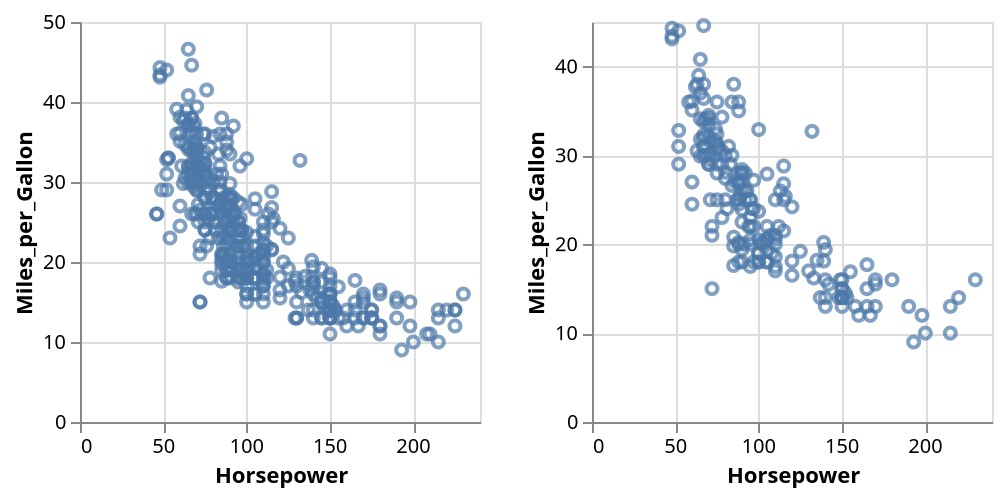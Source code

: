 {"$schema": "https://vega.github.io/schema/vega-lite/v4.json", "data": {"values": [{"Name": "chevrolet chevelle malibu", "Miles_per_Gallon": 18, "Cylinders": 8, "Displacement": 307, "Horsepower": 130, "Weight_in_lbs": 3504, "Acceleration": 12, "Year": "1970-01-01", "Origin": "USA"}, {"Name": "buick skylark 320", "Miles_per_Gallon": 15, "Cylinders": 8, "Displacement": 350, "Horsepower": 165, "Weight_in_lbs": 3693, "Acceleration": 11.5, "Year": "1970-01-01", "Origin": "USA"}, {"Name": "plymouth satellite", "Miles_per_Gallon": 18, "Cylinders": 8, "Displacement": 318, "Horsepower": 150, "Weight_in_lbs": 3436, "Acceleration": 11, "Year": "1970-01-01", "Origin": "USA"}, {"Name": "amc rebel sst", "Miles_per_Gallon": 16, "Cylinders": 8, "Displacement": 304, "Horsepower": 150, "Weight_in_lbs": 3433, "Acceleration": 12, "Year": "1970-01-01", "Origin": "USA"}, {"Name": "ford torino", "Miles_per_Gallon": 17, "Cylinders": 8, "Displacement": 302, "Horsepower": 140, "Weight_in_lbs": 3449, "Acceleration": 10.5, "Year": "1970-01-01", "Origin": "USA"}, {"Name": "ford galaxie 500", "Miles_per_Gallon": 15, "Cylinders": 8, "Displacement": 429, "Horsepower": 198, "Weight_in_lbs": 4341, "Acceleration": 10, "Year": "1970-01-01", "Origin": "USA"}, {"Name": "chevrolet impala", "Miles_per_Gallon": 14, "Cylinders": 8, "Displacement": 454, "Horsepower": 220, "Weight_in_lbs": 4354, "Acceleration": 9, "Year": "1970-01-01", "Origin": "USA"}, {"Name": "plymouth fury iii", "Miles_per_Gallon": 14, "Cylinders": 8, "Displacement": 440, "Horsepower": 215, "Weight_in_lbs": 4312, "Acceleration": 8.5, "Year": "1970-01-01", "Origin": "USA"}, {"Name": "pontiac catalina", "Miles_per_Gallon": 14, "Cylinders": 8, "Displacement": 455, "Horsepower": 225, "Weight_in_lbs": 4425, "Acceleration": 10, "Year": "1970-01-01", "Origin": "USA"}, {"Name": "amc ambassador dpl", "Miles_per_Gallon": 15, "Cylinders": 8, "Displacement": 390, "Horsepower": 190, "Weight_in_lbs": 3850, "Acceleration": 8.5, "Year": "1970-01-01", "Origin": "USA"}, {"Name": "citroen ds-21 pallas", "Miles_per_Gallon": null, "Cylinders": 4, "Displacement": 133, "Horsepower": 115, "Weight_in_lbs": 3090, "Acceleration": 17.5, "Year": "1970-01-01", "Origin": "Europe"}, {"Name": "chevrolet chevelle concours (sw)", "Miles_per_Gallon": null, "Cylinders": 8, "Displacement": 350, "Horsepower": 165, "Weight_in_lbs": 4142, "Acceleration": 11.5, "Year": "1970-01-01", "Origin": "USA"}, {"Name": "ford torino (sw)", "Miles_per_Gallon": null, "Cylinders": 8, "Displacement": 351, "Horsepower": 153, "Weight_in_lbs": 4034, "Acceleration": 11, "Year": "1970-01-01", "Origin": "USA"}, {"Name": "plymouth satellite (sw)", "Miles_per_Gallon": null, "Cylinders": 8, "Displacement": 383, "Horsepower": 175, "Weight_in_lbs": 4166, "Acceleration": 10.5, "Year": "1970-01-01", "Origin": "USA"}, {"Name": "amc rebel sst (sw)", "Miles_per_Gallon": null, "Cylinders": 8, "Displacement": 360, "Horsepower": 175, "Weight_in_lbs": 3850, "Acceleration": 11, "Year": "1970-01-01", "Origin": "USA"}, {"Name": "dodge challenger se", "Miles_per_Gallon": 15, "Cylinders": 8, "Displacement": 383, "Horsepower": 170, "Weight_in_lbs": 3563, "Acceleration": 10, "Year": "1970-01-01", "Origin": "USA"}, {"Name": "plymouth 'cuda 340", "Miles_per_Gallon": 14, "Cylinders": 8, "Displacement": 340, "Horsepower": 160, "Weight_in_lbs": 3609, "Acceleration": 8, "Year": "1970-01-01", "Origin": "USA"}, {"Name": "ford mustang boss 302", "Miles_per_Gallon": null, "Cylinders": 8, "Displacement": 302, "Horsepower": 140, "Weight_in_lbs": 3353, "Acceleration": 8, "Year": "1970-01-01", "Origin": "USA"}, {"Name": "chevrolet monte carlo", "Miles_per_Gallon": 15, "Cylinders": 8, "Displacement": 400, "Horsepower": 150, "Weight_in_lbs": 3761, "Acceleration": 9.5, "Year": "1970-01-01", "Origin": "USA"}, {"Name": "buick estate wagon (sw)", "Miles_per_Gallon": 14, "Cylinders": 8, "Displacement": 455, "Horsepower": 225, "Weight_in_lbs": 3086, "Acceleration": 10, "Year": "1970-01-01", "Origin": "USA"}, {"Name": "toyota corona mark ii", "Miles_per_Gallon": 24, "Cylinders": 4, "Displacement": 113, "Horsepower": 95, "Weight_in_lbs": 2372, "Acceleration": 15, "Year": "1970-01-01", "Origin": "Japan"}, {"Name": "plymouth duster", "Miles_per_Gallon": 22, "Cylinders": 6, "Displacement": 198, "Horsepower": 95, "Weight_in_lbs": 2833, "Acceleration": 15.5, "Year": "1970-01-01", "Origin": "USA"}, {"Name": "amc hornet", "Miles_per_Gallon": 18, "Cylinders": 6, "Displacement": 199, "Horsepower": 97, "Weight_in_lbs": 2774, "Acceleration": 15.5, "Year": "1970-01-01", "Origin": "USA"}, {"Name": "ford maverick", "Miles_per_Gallon": 21, "Cylinders": 6, "Displacement": 200, "Horsepower": 85, "Weight_in_lbs": 2587, "Acceleration": 16, "Year": "1970-01-01", "Origin": "USA"}, {"Name": "datsun pl510", "Miles_per_Gallon": 27, "Cylinders": 4, "Displacement": 97, "Horsepower": 88, "Weight_in_lbs": 2130, "Acceleration": 14.5, "Year": "1970-01-01", "Origin": "Japan"}, {"Name": "volkswagen 1131 deluxe sedan", "Miles_per_Gallon": 26, "Cylinders": 4, "Displacement": 97, "Horsepower": 46, "Weight_in_lbs": 1835, "Acceleration": 20.5, "Year": "1970-01-01", "Origin": "Europe"}, {"Name": "peugeot 504", "Miles_per_Gallon": 25, "Cylinders": 4, "Displacement": 110, "Horsepower": 87, "Weight_in_lbs": 2672, "Acceleration": 17.5, "Year": "1970-01-01", "Origin": "Europe"}, {"Name": "audi 100 ls", "Miles_per_Gallon": 24, "Cylinders": 4, "Displacement": 107, "Horsepower": 90, "Weight_in_lbs": 2430, "Acceleration": 14.5, "Year": "1970-01-01", "Origin": "Europe"}, {"Name": "saab 99e", "Miles_per_Gallon": 25, "Cylinders": 4, "Displacement": 104, "Horsepower": 95, "Weight_in_lbs": 2375, "Acceleration": 17.5, "Year": "1970-01-01", "Origin": "Europe"}, {"Name": "bmw 2002", "Miles_per_Gallon": 26, "Cylinders": 4, "Displacement": 121, "Horsepower": 113, "Weight_in_lbs": 2234, "Acceleration": 12.5, "Year": "1970-01-01", "Origin": "Europe"}, {"Name": "amc gremlin", "Miles_per_Gallon": 21, "Cylinders": 6, "Displacement": 199, "Horsepower": 90, "Weight_in_lbs": 2648, "Acceleration": 15, "Year": "1970-01-01", "Origin": "USA"}, {"Name": "ford f250", "Miles_per_Gallon": 10, "Cylinders": 8, "Displacement": 360, "Horsepower": 215, "Weight_in_lbs": 4615, "Acceleration": 14, "Year": "1970-01-01", "Origin": "USA"}, {"Name": "chevy c20", "Miles_per_Gallon": 10, "Cylinders": 8, "Displacement": 307, "Horsepower": 200, "Weight_in_lbs": 4376, "Acceleration": 15, "Year": "1970-01-01", "Origin": "USA"}, {"Name": "dodge d200", "Miles_per_Gallon": 11, "Cylinders": 8, "Displacement": 318, "Horsepower": 210, "Weight_in_lbs": 4382, "Acceleration": 13.5, "Year": "1970-01-01", "Origin": "USA"}, {"Name": "hi 1200d", "Miles_per_Gallon": 9, "Cylinders": 8, "Displacement": 304, "Horsepower": 193, "Weight_in_lbs": 4732, "Acceleration": 18.5, "Year": "1970-01-01", "Origin": "USA"}, {"Name": "datsun pl510", "Miles_per_Gallon": 27, "Cylinders": 4, "Displacement": 97, "Horsepower": 88, "Weight_in_lbs": 2130, "Acceleration": 14.5, "Year": "1971-01-01", "Origin": "Japan"}, {"Name": "chevrolet vega 2300", "Miles_per_Gallon": 28, "Cylinders": 4, "Displacement": 140, "Horsepower": 90, "Weight_in_lbs": 2264, "Acceleration": 15.5, "Year": "1971-01-01", "Origin": "USA"}, {"Name": "toyota corona", "Miles_per_Gallon": 25, "Cylinders": 4, "Displacement": 113, "Horsepower": 95, "Weight_in_lbs": 2228, "Acceleration": 14, "Year": "1971-01-01", "Origin": "Japan"}, {"Name": "ford pinto", "Miles_per_Gallon": 25, "Cylinders": 4, "Displacement": 98, "Horsepower": null, "Weight_in_lbs": 2046, "Acceleration": 19, "Year": "1971-01-01", "Origin": "USA"}, {"Name": "volkswagen super beetle 117", "Miles_per_Gallon": null, "Cylinders": 4, "Displacement": 97, "Horsepower": 48, "Weight_in_lbs": 1978, "Acceleration": 20, "Year": "1971-01-01", "Origin": "Europe"}, {"Name": "amc gremlin", "Miles_per_Gallon": 19, "Cylinders": 6, "Displacement": 232, "Horsepower": 100, "Weight_in_lbs": 2634, "Acceleration": 13, "Year": "1971-01-01", "Origin": "USA"}, {"Name": "plymouth satellite custom", "Miles_per_Gallon": 16, "Cylinders": 6, "Displacement": 225, "Horsepower": 105, "Weight_in_lbs": 3439, "Acceleration": 15.5, "Year": "1971-01-01", "Origin": "USA"}, {"Name": "chevrolet chevelle malibu", "Miles_per_Gallon": 17, "Cylinders": 6, "Displacement": 250, "Horsepower": 100, "Weight_in_lbs": 3329, "Acceleration": 15.5, "Year": "1971-01-01", "Origin": "USA"}, {"Name": "ford torino 500", "Miles_per_Gallon": 19, "Cylinders": 6, "Displacement": 250, "Horsepower": 88, "Weight_in_lbs": 3302, "Acceleration": 15.5, "Year": "1971-01-01", "Origin": "USA"}, {"Name": "amc matador", "Miles_per_Gallon": 18, "Cylinders": 6, "Displacement": 232, "Horsepower": 100, "Weight_in_lbs": 3288, "Acceleration": 15.5, "Year": "1971-01-01", "Origin": "USA"}, {"Name": "chevrolet impala", "Miles_per_Gallon": 14, "Cylinders": 8, "Displacement": 350, "Horsepower": 165, "Weight_in_lbs": 4209, "Acceleration": 12, "Year": "1971-01-01", "Origin": "USA"}, {"Name": "pontiac catalina brougham", "Miles_per_Gallon": 14, "Cylinders": 8, "Displacement": 400, "Horsepower": 175, "Weight_in_lbs": 4464, "Acceleration": 11.5, "Year": "1971-01-01", "Origin": "USA"}, {"Name": "ford galaxie 500", "Miles_per_Gallon": 14, "Cylinders": 8, "Displacement": 351, "Horsepower": 153, "Weight_in_lbs": 4154, "Acceleration": 13.5, "Year": "1971-01-01", "Origin": "USA"}, {"Name": "plymouth fury iii", "Miles_per_Gallon": 14, "Cylinders": 8, "Displacement": 318, "Horsepower": 150, "Weight_in_lbs": 4096, "Acceleration": 13, "Year": "1971-01-01", "Origin": "USA"}, {"Name": "dodge monaco (sw)", "Miles_per_Gallon": 12, "Cylinders": 8, "Displacement": 383, "Horsepower": 180, "Weight_in_lbs": 4955, "Acceleration": 11.5, "Year": "1971-01-01", "Origin": "USA"}, {"Name": "ford country squire (sw)", "Miles_per_Gallon": 13, "Cylinders": 8, "Displacement": 400, "Horsepower": 170, "Weight_in_lbs": 4746, "Acceleration": 12, "Year": "1971-01-01", "Origin": "USA"}, {"Name": "pontiac safari (sw)", "Miles_per_Gallon": 13, "Cylinders": 8, "Displacement": 400, "Horsepower": 175, "Weight_in_lbs": 5140, "Acceleration": 12, "Year": "1971-01-01", "Origin": "USA"}, {"Name": "amc hornet sportabout (sw)", "Miles_per_Gallon": 18, "Cylinders": 6, "Displacement": 258, "Horsepower": 110, "Weight_in_lbs": 2962, "Acceleration": 13.5, "Year": "1971-01-01", "Origin": "USA"}, {"Name": "chevrolet vega (sw)", "Miles_per_Gallon": 22, "Cylinders": 4, "Displacement": 140, "Horsepower": 72, "Weight_in_lbs": 2408, "Acceleration": 19, "Year": "1971-01-01", "Origin": "USA"}, {"Name": "pontiac firebird", "Miles_per_Gallon": 19, "Cylinders": 6, "Displacement": 250, "Horsepower": 100, "Weight_in_lbs": 3282, "Acceleration": 15, "Year": "1971-01-01", "Origin": "USA"}, {"Name": "ford mustang", "Miles_per_Gallon": 18, "Cylinders": 6, "Displacement": 250, "Horsepower": 88, "Weight_in_lbs": 3139, "Acceleration": 14.5, "Year": "1971-01-01", "Origin": "USA"}, {"Name": "mercury capri 2000", "Miles_per_Gallon": 23, "Cylinders": 4, "Displacement": 122, "Horsepower": 86, "Weight_in_lbs": 2220, "Acceleration": 14, "Year": "1971-01-01", "Origin": "USA"}, {"Name": "opel 1900", "Miles_per_Gallon": 28, "Cylinders": 4, "Displacement": 116, "Horsepower": 90, "Weight_in_lbs": 2123, "Acceleration": 14, "Year": "1971-01-01", "Origin": "Europe"}, {"Name": "peugeot 304", "Miles_per_Gallon": 30, "Cylinders": 4, "Displacement": 79, "Horsepower": 70, "Weight_in_lbs": 2074, "Acceleration": 19.5, "Year": "1971-01-01", "Origin": "Europe"}, {"Name": "fiat 124b", "Miles_per_Gallon": 30, "Cylinders": 4, "Displacement": 88, "Horsepower": 76, "Weight_in_lbs": 2065, "Acceleration": 14.5, "Year": "1971-01-01", "Origin": "Europe"}, {"Name": "toyota corolla 1200", "Miles_per_Gallon": 31, "Cylinders": 4, "Displacement": 71, "Horsepower": 65, "Weight_in_lbs": 1773, "Acceleration": 19, "Year": "1971-01-01", "Origin": "Japan"}, {"Name": "datsun 1200", "Miles_per_Gallon": 35, "Cylinders": 4, "Displacement": 72, "Horsepower": 69, "Weight_in_lbs": 1613, "Acceleration": 18, "Year": "1971-01-01", "Origin": "Japan"}, {"Name": "volkswagen model 111", "Miles_per_Gallon": 27, "Cylinders": 4, "Displacement": 97, "Horsepower": 60, "Weight_in_lbs": 1834, "Acceleration": 19, "Year": "1971-01-01", "Origin": "Europe"}, {"Name": "plymouth cricket", "Miles_per_Gallon": 26, "Cylinders": 4, "Displacement": 91, "Horsepower": 70, "Weight_in_lbs": 1955, "Acceleration": 20.5, "Year": "1971-01-01", "Origin": "USA"}, {"Name": "toyota corona hardtop", "Miles_per_Gallon": 24, "Cylinders": 4, "Displacement": 113, "Horsepower": 95, "Weight_in_lbs": 2278, "Acceleration": 15.5, "Year": "1972-01-01", "Origin": "Japan"}, {"Name": "dodge colt hardtop", "Miles_per_Gallon": 25, "Cylinders": 4, "Displacement": 97.5, "Horsepower": 80, "Weight_in_lbs": 2126, "Acceleration": 17, "Year": "1972-01-01", "Origin": "USA"}, {"Name": "volkswagen type 3", "Miles_per_Gallon": 23, "Cylinders": 4, "Displacement": 97, "Horsepower": 54, "Weight_in_lbs": 2254, "Acceleration": 23.5, "Year": "1972-01-01", "Origin": "Europe"}, {"Name": "chevrolet vega", "Miles_per_Gallon": 20, "Cylinders": 4, "Displacement": 140, "Horsepower": 90, "Weight_in_lbs": 2408, "Acceleration": 19.5, "Year": "1972-01-01", "Origin": "USA"}, {"Name": "ford pinto runabout", "Miles_per_Gallon": 21, "Cylinders": 4, "Displacement": 122, "Horsepower": 86, "Weight_in_lbs": 2226, "Acceleration": 16.5, "Year": "1972-01-01", "Origin": "USA"}, {"Name": "chevrolet impala", "Miles_per_Gallon": 13, "Cylinders": 8, "Displacement": 350, "Horsepower": 165, "Weight_in_lbs": 4274, "Acceleration": 12, "Year": "1972-01-01", "Origin": "USA"}, {"Name": "pontiac catalina", "Miles_per_Gallon": 14, "Cylinders": 8, "Displacement": 400, "Horsepower": 175, "Weight_in_lbs": 4385, "Acceleration": 12, "Year": "1972-01-01", "Origin": "USA"}, {"Name": "plymouth fury iii", "Miles_per_Gallon": 15, "Cylinders": 8, "Displacement": 318, "Horsepower": 150, "Weight_in_lbs": 4135, "Acceleration": 13.5, "Year": "1972-01-01", "Origin": "USA"}, {"Name": "ford galaxie 500", "Miles_per_Gallon": 14, "Cylinders": 8, "Displacement": 351, "Horsepower": 153, "Weight_in_lbs": 4129, "Acceleration": 13, "Year": "1972-01-01", "Origin": "USA"}, {"Name": "amc ambassador sst", "Miles_per_Gallon": 17, "Cylinders": 8, "Displacement": 304, "Horsepower": 150, "Weight_in_lbs": 3672, "Acceleration": 11.5, "Year": "1972-01-01", "Origin": "USA"}, {"Name": "mercury marquis", "Miles_per_Gallon": 11, "Cylinders": 8, "Displacement": 429, "Horsepower": 208, "Weight_in_lbs": 4633, "Acceleration": 11, "Year": "1972-01-01", "Origin": "USA"}, {"Name": "buick lesabre custom", "Miles_per_Gallon": 13, "Cylinders": 8, "Displacement": 350, "Horsepower": 155, "Weight_in_lbs": 4502, "Acceleration": 13.5, "Year": "1972-01-01", "Origin": "USA"}, {"Name": "oldsmobile delta 88 royale", "Miles_per_Gallon": 12, "Cylinders": 8, "Displacement": 350, "Horsepower": 160, "Weight_in_lbs": 4456, "Acceleration": 13.5, "Year": "1972-01-01", "Origin": "USA"}, {"Name": "chrysler newport royal", "Miles_per_Gallon": 13, "Cylinders": 8, "Displacement": 400, "Horsepower": 190, "Weight_in_lbs": 4422, "Acceleration": 12.5, "Year": "1972-01-01", "Origin": "USA"}, {"Name": "mazda rx2 coupe", "Miles_per_Gallon": 19, "Cylinders": 3, "Displacement": 70, "Horsepower": 97, "Weight_in_lbs": 2330, "Acceleration": 13.5, "Year": "1972-01-01", "Origin": "Japan"}, {"Name": "amc matador (sw)", "Miles_per_Gallon": 15, "Cylinders": 8, "Displacement": 304, "Horsepower": 150, "Weight_in_lbs": 3892, "Acceleration": 12.5, "Year": "1972-01-01", "Origin": "USA"}, {"Name": "chevrolet chevelle concours (sw)", "Miles_per_Gallon": 13, "Cylinders": 8, "Displacement": 307, "Horsepower": 130, "Weight_in_lbs": 4098, "Acceleration": 14, "Year": "1972-01-01", "Origin": "USA"}, {"Name": "ford gran torino (sw)", "Miles_per_Gallon": 13, "Cylinders": 8, "Displacement": 302, "Horsepower": 140, "Weight_in_lbs": 4294, "Acceleration": 16, "Year": "1972-01-01", "Origin": "USA"}, {"Name": "plymouth satellite custom (sw)", "Miles_per_Gallon": 14, "Cylinders": 8, "Displacement": 318, "Horsepower": 150, "Weight_in_lbs": 4077, "Acceleration": 14, "Year": "1972-01-01", "Origin": "USA"}, {"Name": "volvo 145e (sw)", "Miles_per_Gallon": 18, "Cylinders": 4, "Displacement": 121, "Horsepower": 112, "Weight_in_lbs": 2933, "Acceleration": 14.5, "Year": "1972-01-01", "Origin": "Europe"}, {"Name": "volkswagen 411 (sw)", "Miles_per_Gallon": 22, "Cylinders": 4, "Displacement": 121, "Horsepower": 76, "Weight_in_lbs": 2511, "Acceleration": 18, "Year": "1972-01-01", "Origin": "Europe"}, {"Name": "peugeot 504 (sw)", "Miles_per_Gallon": 21, "Cylinders": 4, "Displacement": 120, "Horsepower": 87, "Weight_in_lbs": 2979, "Acceleration": 19.5, "Year": "1972-01-01", "Origin": "Europe"}, {"Name": "renault 12 (sw)", "Miles_per_Gallon": 26, "Cylinders": 4, "Displacement": 96, "Horsepower": 69, "Weight_in_lbs": 2189, "Acceleration": 18, "Year": "1972-01-01", "Origin": "Europe"}, {"Name": "ford pinto (sw)", "Miles_per_Gallon": 22, "Cylinders": 4, "Displacement": 122, "Horsepower": 86, "Weight_in_lbs": 2395, "Acceleration": 16, "Year": "1972-01-01", "Origin": "USA"}, {"Name": "datsun 510 (sw)", "Miles_per_Gallon": 28, "Cylinders": 4, "Displacement": 97, "Horsepower": 92, "Weight_in_lbs": 2288, "Acceleration": 17, "Year": "1972-01-01", "Origin": "Japan"}, {"Name": "toyouta corona mark ii (sw)", "Miles_per_Gallon": 23, "Cylinders": 4, "Displacement": 120, "Horsepower": 97, "Weight_in_lbs": 2506, "Acceleration": 14.5, "Year": "1972-01-01", "Origin": "Japan"}, {"Name": "dodge colt (sw)", "Miles_per_Gallon": 28, "Cylinders": 4, "Displacement": 98, "Horsepower": 80, "Weight_in_lbs": 2164, "Acceleration": 15, "Year": "1972-01-01", "Origin": "USA"}, {"Name": "toyota corolla 1600 (sw)", "Miles_per_Gallon": 27, "Cylinders": 4, "Displacement": 97, "Horsepower": 88, "Weight_in_lbs": 2100, "Acceleration": 16.5, "Year": "1972-01-01", "Origin": "Japan"}, {"Name": "buick century 350", "Miles_per_Gallon": 13, "Cylinders": 8, "Displacement": 350, "Horsepower": 175, "Weight_in_lbs": 4100, "Acceleration": 13, "Year": "1973-01-01", "Origin": "USA"}, {"Name": "amc matador", "Miles_per_Gallon": 14, "Cylinders": 8, "Displacement": 304, "Horsepower": 150, "Weight_in_lbs": 3672, "Acceleration": 11.5, "Year": "1973-01-01", "Origin": "USA"}, {"Name": "chevrolet malibu", "Miles_per_Gallon": 13, "Cylinders": 8, "Displacement": 350, "Horsepower": 145, "Weight_in_lbs": 3988, "Acceleration": 13, "Year": "1973-01-01", "Origin": "USA"}, {"Name": "ford gran torino", "Miles_per_Gallon": 14, "Cylinders": 8, "Displacement": 302, "Horsepower": 137, "Weight_in_lbs": 4042, "Acceleration": 14.5, "Year": "1973-01-01", "Origin": "USA"}, {"Name": "dodge coronet custom", "Miles_per_Gallon": 15, "Cylinders": 8, "Displacement": 318, "Horsepower": 150, "Weight_in_lbs": 3777, "Acceleration": 12.5, "Year": "1973-01-01", "Origin": "USA"}, {"Name": "mercury marquis brougham", "Miles_per_Gallon": 12, "Cylinders": 8, "Displacement": 429, "Horsepower": 198, "Weight_in_lbs": 4952, "Acceleration": 11.5, "Year": "1973-01-01", "Origin": "USA"}, {"Name": "chevrolet caprice classic", "Miles_per_Gallon": 13, "Cylinders": 8, "Displacement": 400, "Horsepower": 150, "Weight_in_lbs": 4464, "Acceleration": 12, "Year": "1973-01-01", "Origin": "USA"}, {"Name": "ford ltd", "Miles_per_Gallon": 13, "Cylinders": 8, "Displacement": 351, "Horsepower": 158, "Weight_in_lbs": 4363, "Acceleration": 13, "Year": "1973-01-01", "Origin": "USA"}, {"Name": "plymouth fury gran sedan", "Miles_per_Gallon": 14, "Cylinders": 8, "Displacement": 318, "Horsepower": 150, "Weight_in_lbs": 4237, "Acceleration": 14.5, "Year": "1973-01-01", "Origin": "USA"}, {"Name": "chrysler new yorker brougham", "Miles_per_Gallon": 13, "Cylinders": 8, "Displacement": 440, "Horsepower": 215, "Weight_in_lbs": 4735, "Acceleration": 11, "Year": "1973-01-01", "Origin": "USA"}, {"Name": "buick electra 225 custom", "Miles_per_Gallon": 12, "Cylinders": 8, "Displacement": 455, "Horsepower": 225, "Weight_in_lbs": 4951, "Acceleration": 11, "Year": "1973-01-01", "Origin": "USA"}, {"Name": "amc ambassador brougham", "Miles_per_Gallon": 13, "Cylinders": 8, "Displacement": 360, "Horsepower": 175, "Weight_in_lbs": 3821, "Acceleration": 11, "Year": "1973-01-01", "Origin": "USA"}, {"Name": "plymouth valiant", "Miles_per_Gallon": 18, "Cylinders": 6, "Displacement": 225, "Horsepower": 105, "Weight_in_lbs": 3121, "Acceleration": 16.5, "Year": "1973-01-01", "Origin": "USA"}, {"Name": "chevrolet nova custom", "Miles_per_Gallon": 16, "Cylinders": 6, "Displacement": 250, "Horsepower": 100, "Weight_in_lbs": 3278, "Acceleration": 18, "Year": "1973-01-01", "Origin": "USA"}, {"Name": "amc hornet", "Miles_per_Gallon": 18, "Cylinders": 6, "Displacement": 232, "Horsepower": 100, "Weight_in_lbs": 2945, "Acceleration": 16, "Year": "1973-01-01", "Origin": "USA"}, {"Name": "ford maverick", "Miles_per_Gallon": 18, "Cylinders": 6, "Displacement": 250, "Horsepower": 88, "Weight_in_lbs": 3021, "Acceleration": 16.5, "Year": "1973-01-01", "Origin": "USA"}, {"Name": "plymouth duster", "Miles_per_Gallon": 23, "Cylinders": 6, "Displacement": 198, "Horsepower": 95, "Weight_in_lbs": 2904, "Acceleration": 16, "Year": "1973-01-01", "Origin": "USA"}, {"Name": "volkswagen super beetle", "Miles_per_Gallon": 26, "Cylinders": 4, "Displacement": 97, "Horsepower": 46, "Weight_in_lbs": 1950, "Acceleration": 21, "Year": "1973-01-01", "Origin": "Europe"}, {"Name": "chevrolet impala", "Miles_per_Gallon": 11, "Cylinders": 8, "Displacement": 400, "Horsepower": 150, "Weight_in_lbs": 4997, "Acceleration": 14, "Year": "1973-01-01", "Origin": "USA"}, {"Name": "ford country", "Miles_per_Gallon": 12, "Cylinders": 8, "Displacement": 400, "Horsepower": 167, "Weight_in_lbs": 4906, "Acceleration": 12.5, "Year": "1973-01-01", "Origin": "USA"}, {"Name": "plymouth custom suburb", "Miles_per_Gallon": 13, "Cylinders": 8, "Displacement": 360, "Horsepower": 170, "Weight_in_lbs": 4654, "Acceleration": 13, "Year": "1973-01-01", "Origin": "USA"}, {"Name": "oldsmobile vista cruiser", "Miles_per_Gallon": 12, "Cylinders": 8, "Displacement": 350, "Horsepower": 180, "Weight_in_lbs": 4499, "Acceleration": 12.5, "Year": "1973-01-01", "Origin": "USA"}, {"Name": "amc gremlin", "Miles_per_Gallon": 18, "Cylinders": 6, "Displacement": 232, "Horsepower": 100, "Weight_in_lbs": 2789, "Acceleration": 15, "Year": "1973-01-01", "Origin": "USA"}, {"Name": "toyota carina", "Miles_per_Gallon": 20, "Cylinders": 4, "Displacement": 97, "Horsepower": 88, "Weight_in_lbs": 2279, "Acceleration": 19, "Year": "1973-01-01", "Origin": "Japan"}, {"Name": "chevrolet vega", "Miles_per_Gallon": 21, "Cylinders": 4, "Displacement": 140, "Horsepower": 72, "Weight_in_lbs": 2401, "Acceleration": 19.5, "Year": "1973-01-01", "Origin": "USA"}, {"Name": "datsun 610", "Miles_per_Gallon": 22, "Cylinders": 4, "Displacement": 108, "Horsepower": 94, "Weight_in_lbs": 2379, "Acceleration": 16.5, "Year": "1973-01-01", "Origin": "Japan"}, {"Name": "maxda rx3", "Miles_per_Gallon": 18, "Cylinders": 3, "Displacement": 70, "Horsepower": 90, "Weight_in_lbs": 2124, "Acceleration": 13.5, "Year": "1973-01-01", "Origin": "Japan"}, {"Name": "ford pinto", "Miles_per_Gallon": 19, "Cylinders": 4, "Displacement": 122, "Horsepower": 85, "Weight_in_lbs": 2310, "Acceleration": 18.5, "Year": "1973-01-01", "Origin": "USA"}, {"Name": "mercury capri v6", "Miles_per_Gallon": 21, "Cylinders": 6, "Displacement": 155, "Horsepower": 107, "Weight_in_lbs": 2472, "Acceleration": 14, "Year": "1973-01-01", "Origin": "USA"}, {"Name": "fiat 124 sport coupe", "Miles_per_Gallon": 26, "Cylinders": 4, "Displacement": 98, "Horsepower": 90, "Weight_in_lbs": 2265, "Acceleration": 15.5, "Year": "1973-01-01", "Origin": "Europe"}, {"Name": "chevrolet monte carlo s", "Miles_per_Gallon": 15, "Cylinders": 8, "Displacement": 350, "Horsepower": 145, "Weight_in_lbs": 4082, "Acceleration": 13, "Year": "1973-01-01", "Origin": "USA"}, {"Name": "pontiac grand prix", "Miles_per_Gallon": 16, "Cylinders": 8, "Displacement": 400, "Horsepower": 230, "Weight_in_lbs": 4278, "Acceleration": 9.5, "Year": "1973-01-01", "Origin": "USA"}, {"Name": "fiat 128", "Miles_per_Gallon": 29, "Cylinders": 4, "Displacement": 68, "Horsepower": 49, "Weight_in_lbs": 1867, "Acceleration": 19.5, "Year": "1973-01-01", "Origin": "Europe"}, {"Name": "opel manta", "Miles_per_Gallon": 24, "Cylinders": 4, "Displacement": 116, "Horsepower": 75, "Weight_in_lbs": 2158, "Acceleration": 15.5, "Year": "1973-01-01", "Origin": "Europe"}, {"Name": "audi 100ls", "Miles_per_Gallon": 20, "Cylinders": 4, "Displacement": 114, "Horsepower": 91, "Weight_in_lbs": 2582, "Acceleration": 14, "Year": "1973-01-01", "Origin": "Europe"}, {"Name": "volvo 144ea", "Miles_per_Gallon": 19, "Cylinders": 4, "Displacement": 121, "Horsepower": 112, "Weight_in_lbs": 2868, "Acceleration": 15.5, "Year": "1973-01-01", "Origin": "Europe"}, {"Name": "dodge dart custom", "Miles_per_Gallon": 15, "Cylinders": 8, "Displacement": 318, "Horsepower": 150, "Weight_in_lbs": 3399, "Acceleration": 11, "Year": "1973-01-01", "Origin": "USA"}, {"Name": "saab 99le", "Miles_per_Gallon": 24, "Cylinders": 4, "Displacement": 121, "Horsepower": 110, "Weight_in_lbs": 2660, "Acceleration": 14, "Year": "1973-01-01", "Origin": "Europe"}, {"Name": "toyota mark ii", "Miles_per_Gallon": 20, "Cylinders": 6, "Displacement": 156, "Horsepower": 122, "Weight_in_lbs": 2807, "Acceleration": 13.5, "Year": "1973-01-01", "Origin": "Japan"}, {"Name": "oldsmobile omega", "Miles_per_Gallon": 11, "Cylinders": 8, "Displacement": 350, "Horsepower": 180, "Weight_in_lbs": 3664, "Acceleration": 11, "Year": "1973-01-01", "Origin": "USA"}, {"Name": "plymouth duster", "Miles_per_Gallon": 20, "Cylinders": 6, "Displacement": 198, "Horsepower": 95, "Weight_in_lbs": 3102, "Acceleration": 16.5, "Year": "1974-01-01", "Origin": "USA"}, {"Name": "ford maverick", "Miles_per_Gallon": 21, "Cylinders": 6, "Displacement": 200, "Horsepower": null, "Weight_in_lbs": 2875, "Acceleration": 17, "Year": "1974-01-01", "Origin": "USA"}, {"Name": "amc hornet", "Miles_per_Gallon": 19, "Cylinders": 6, "Displacement": 232, "Horsepower": 100, "Weight_in_lbs": 2901, "Acceleration": 16, "Year": "1974-01-01", "Origin": "USA"}, {"Name": "chevrolet nova", "Miles_per_Gallon": 15, "Cylinders": 6, "Displacement": 250, "Horsepower": 100, "Weight_in_lbs": 3336, "Acceleration": 17, "Year": "1974-01-01", "Origin": "USA"}, {"Name": "datsun b210", "Miles_per_Gallon": 31, "Cylinders": 4, "Displacement": 79, "Horsepower": 67, "Weight_in_lbs": 1950, "Acceleration": 19, "Year": "1974-01-01", "Origin": "Japan"}, {"Name": "ford pinto", "Miles_per_Gallon": 26, "Cylinders": 4, "Displacement": 122, "Horsepower": 80, "Weight_in_lbs": 2451, "Acceleration": 16.5, "Year": "1974-01-01", "Origin": "USA"}, {"Name": "toyota corolla 1200", "Miles_per_Gallon": 32, "Cylinders": 4, "Displacement": 71, "Horsepower": 65, "Weight_in_lbs": 1836, "Acceleration": 21, "Year": "1974-01-01", "Origin": "Japan"}, {"Name": "chevrolet vega", "Miles_per_Gallon": 25, "Cylinders": 4, "Displacement": 140, "Horsepower": 75, "Weight_in_lbs": 2542, "Acceleration": 17, "Year": "1974-01-01", "Origin": "USA"}, {"Name": "chevrolet chevelle malibu classic", "Miles_per_Gallon": 16, "Cylinders": 6, "Displacement": 250, "Horsepower": 100, "Weight_in_lbs": 3781, "Acceleration": 17, "Year": "1974-01-01", "Origin": "USA"}, {"Name": "amc matador", "Miles_per_Gallon": 16, "Cylinders": 6, "Displacement": 258, "Horsepower": 110, "Weight_in_lbs": 3632, "Acceleration": 18, "Year": "1974-01-01", "Origin": "USA"}, {"Name": "plymouth satellite sebring", "Miles_per_Gallon": 18, "Cylinders": 6, "Displacement": 225, "Horsepower": 105, "Weight_in_lbs": 3613, "Acceleration": 16.5, "Year": "1974-01-01", "Origin": "USA"}, {"Name": "ford gran torino", "Miles_per_Gallon": 16, "Cylinders": 8, "Displacement": 302, "Horsepower": 140, "Weight_in_lbs": 4141, "Acceleration": 14, "Year": "1974-01-01", "Origin": "USA"}, {"Name": "buick century luxus (sw)", "Miles_per_Gallon": 13, "Cylinders": 8, "Displacement": 350, "Horsepower": 150, "Weight_in_lbs": 4699, "Acceleration": 14.5, "Year": "1974-01-01", "Origin": "USA"}, {"Name": "dodge coronet custom (sw)", "Miles_per_Gallon": 14, "Cylinders": 8, "Displacement": 318, "Horsepower": 150, "Weight_in_lbs": 4457, "Acceleration": 13.5, "Year": "1974-01-01", "Origin": "USA"}, {"Name": "ford gran torino (sw)", "Miles_per_Gallon": 14, "Cylinders": 8, "Displacement": 302, "Horsepower": 140, "Weight_in_lbs": 4638, "Acceleration": 16, "Year": "1974-01-01", "Origin": "USA"}, {"Name": "amc matador (sw)", "Miles_per_Gallon": 14, "Cylinders": 8, "Displacement": 304, "Horsepower": 150, "Weight_in_lbs": 4257, "Acceleration": 15.5, "Year": "1974-01-01", "Origin": "USA"}, {"Name": "audi fox", "Miles_per_Gallon": 29, "Cylinders": 4, "Displacement": 98, "Horsepower": 83, "Weight_in_lbs": 2219, "Acceleration": 16.5, "Year": "1974-01-01", "Origin": "Europe"}, {"Name": "volkswagen dasher", "Miles_per_Gallon": 26, "Cylinders": 4, "Displacement": 79, "Horsepower": 67, "Weight_in_lbs": 1963, "Acceleration": 15.5, "Year": "1974-01-01", "Origin": "Europe"}, {"Name": "opel manta", "Miles_per_Gallon": 26, "Cylinders": 4, "Displacement": 97, "Horsepower": 78, "Weight_in_lbs": 2300, "Acceleration": 14.5, "Year": "1974-01-01", "Origin": "Europe"}, {"Name": "toyota corona", "Miles_per_Gallon": 31, "Cylinders": 4, "Displacement": 76, "Horsepower": 52, "Weight_in_lbs": 1649, "Acceleration": 16.5, "Year": "1974-01-01", "Origin": "Japan"}, {"Name": "datsun 710", "Miles_per_Gallon": 32, "Cylinders": 4, "Displacement": 83, "Horsepower": 61, "Weight_in_lbs": 2003, "Acceleration": 19, "Year": "1974-01-01", "Origin": "Japan"}, {"Name": "dodge colt", "Miles_per_Gallon": 28, "Cylinders": 4, "Displacement": 90, "Horsepower": 75, "Weight_in_lbs": 2125, "Acceleration": 14.5, "Year": "1974-01-01", "Origin": "USA"}, {"Name": "fiat 128", "Miles_per_Gallon": 24, "Cylinders": 4, "Displacement": 90, "Horsepower": 75, "Weight_in_lbs": 2108, "Acceleration": 15.5, "Year": "1974-01-01", "Origin": "Europe"}, {"Name": "fiat 124 tc", "Miles_per_Gallon": 26, "Cylinders": 4, "Displacement": 116, "Horsepower": 75, "Weight_in_lbs": 2246, "Acceleration": 14, "Year": "1974-01-01", "Origin": "Europe"}, {"Name": "honda civic", "Miles_per_Gallon": 24, "Cylinders": 4, "Displacement": 120, "Horsepower": 97, "Weight_in_lbs": 2489, "Acceleration": 15, "Year": "1974-01-01", "Origin": "Japan"}, {"Name": "subaru", "Miles_per_Gallon": 26, "Cylinders": 4, "Displacement": 108, "Horsepower": 93, "Weight_in_lbs": 2391, "Acceleration": 15.5, "Year": "1974-01-01", "Origin": "Japan"}, {"Name": "fiat x1.9", "Miles_per_Gallon": 31, "Cylinders": 4, "Displacement": 79, "Horsepower": 67, "Weight_in_lbs": 2000, "Acceleration": 16, "Year": "1974-01-01", "Origin": "Europe"}, {"Name": "plymouth valiant custom", "Miles_per_Gallon": 19, "Cylinders": 6, "Displacement": 225, "Horsepower": 95, "Weight_in_lbs": 3264, "Acceleration": 16, "Year": "1975-01-01", "Origin": "USA"}, {"Name": "chevrolet nova", "Miles_per_Gallon": 18, "Cylinders": 6, "Displacement": 250, "Horsepower": 105, "Weight_in_lbs": 3459, "Acceleration": 16, "Year": "1975-01-01", "Origin": "USA"}, {"Name": "mercury monarch", "Miles_per_Gallon": 15, "Cylinders": 6, "Displacement": 250, "Horsepower": 72, "Weight_in_lbs": 3432, "Acceleration": 21, "Year": "1975-01-01", "Origin": "USA"}, {"Name": "ford maverick", "Miles_per_Gallon": 15, "Cylinders": 6, "Displacement": 250, "Horsepower": 72, "Weight_in_lbs": 3158, "Acceleration": 19.5, "Year": "1975-01-01", "Origin": "USA"}, {"Name": "pontiac catalina", "Miles_per_Gallon": 16, "Cylinders": 8, "Displacement": 400, "Horsepower": 170, "Weight_in_lbs": 4668, "Acceleration": 11.5, "Year": "1975-01-01", "Origin": "USA"}, {"Name": "chevrolet bel air", "Miles_per_Gallon": 15, "Cylinders": 8, "Displacement": 350, "Horsepower": 145, "Weight_in_lbs": 4440, "Acceleration": 14, "Year": "1975-01-01", "Origin": "USA"}, {"Name": "plymouth grand fury", "Miles_per_Gallon": 16, "Cylinders": 8, "Displacement": 318, "Horsepower": 150, "Weight_in_lbs": 4498, "Acceleration": 14.5, "Year": "1975-01-01", "Origin": "USA"}, {"Name": "ford ltd", "Miles_per_Gallon": 14, "Cylinders": 8, "Displacement": 351, "Horsepower": 148, "Weight_in_lbs": 4657, "Acceleration": 13.5, "Year": "1975-01-01", "Origin": "USA"}, {"Name": "buick century", "Miles_per_Gallon": 17, "Cylinders": 6, "Displacement": 231, "Horsepower": 110, "Weight_in_lbs": 3907, "Acceleration": 21, "Year": "1975-01-01", "Origin": "USA"}, {"Name": "chevroelt chevelle malibu", "Miles_per_Gallon": 16, "Cylinders": 6, "Displacement": 250, "Horsepower": 105, "Weight_in_lbs": 3897, "Acceleration": 18.5, "Year": "1975-01-01", "Origin": "USA"}, {"Name": "amc matador", "Miles_per_Gallon": 15, "Cylinders": 6, "Displacement": 258, "Horsepower": 110, "Weight_in_lbs": 3730, "Acceleration": 19, "Year": "1975-01-01", "Origin": "USA"}, {"Name": "plymouth fury", "Miles_per_Gallon": 18, "Cylinders": 6, "Displacement": 225, "Horsepower": 95, "Weight_in_lbs": 3785, "Acceleration": 19, "Year": "1975-01-01", "Origin": "USA"}, {"Name": "buick skyhawk", "Miles_per_Gallon": 21, "Cylinders": 6, "Displacement": 231, "Horsepower": 110, "Weight_in_lbs": 3039, "Acceleration": 15, "Year": "1975-01-01", "Origin": "USA"}, {"Name": "chevrolet monza 2+2", "Miles_per_Gallon": 20, "Cylinders": 8, "Displacement": 262, "Horsepower": 110, "Weight_in_lbs": 3221, "Acceleration": 13.5, "Year": "1975-01-01", "Origin": "USA"}, {"Name": "ford mustang ii", "Miles_per_Gallon": 13, "Cylinders": 8, "Displacement": 302, "Horsepower": 129, "Weight_in_lbs": 3169, "Acceleration": 12, "Year": "1975-01-01", "Origin": "USA"}, {"Name": "toyota corolla", "Miles_per_Gallon": 29, "Cylinders": 4, "Displacement": 97, "Horsepower": 75, "Weight_in_lbs": 2171, "Acceleration": 16, "Year": "1975-01-01", "Origin": "Japan"}, {"Name": "ford pinto", "Miles_per_Gallon": 23, "Cylinders": 4, "Displacement": 140, "Horsepower": 83, "Weight_in_lbs": 2639, "Acceleration": 17, "Year": "1975-01-01", "Origin": "USA"}, {"Name": "amc gremlin", "Miles_per_Gallon": 20, "Cylinders": 6, "Displacement": 232, "Horsepower": 100, "Weight_in_lbs": 2914, "Acceleration": 16, "Year": "1975-01-01", "Origin": "USA"}, {"Name": "pontiac astro", "Miles_per_Gallon": 23, "Cylinders": 4, "Displacement": 140, "Horsepower": 78, "Weight_in_lbs": 2592, "Acceleration": 18.5, "Year": "1975-01-01", "Origin": "USA"}, {"Name": "toyota corona", "Miles_per_Gallon": 24, "Cylinders": 4, "Displacement": 134, "Horsepower": 96, "Weight_in_lbs": 2702, "Acceleration": 13.5, "Year": "1975-01-01", "Origin": "Japan"}, {"Name": "volkswagen dasher", "Miles_per_Gallon": 25, "Cylinders": 4, "Displacement": 90, "Horsepower": 71, "Weight_in_lbs": 2223, "Acceleration": 16.5, "Year": "1975-01-01", "Origin": "Europe"}, {"Name": "datsun 710", "Miles_per_Gallon": 24, "Cylinders": 4, "Displacement": 119, "Horsepower": 97, "Weight_in_lbs": 2545, "Acceleration": 17, "Year": "1975-01-01", "Origin": "Japan"}, {"Name": "ford pinto", "Miles_per_Gallon": 18, "Cylinders": 6, "Displacement": 171, "Horsepower": 97, "Weight_in_lbs": 2984, "Acceleration": 14.5, "Year": "1975-01-01", "Origin": "USA"}, {"Name": "volkswagen rabbit", "Miles_per_Gallon": 29, "Cylinders": 4, "Displacement": 90, "Horsepower": 70, "Weight_in_lbs": 1937, "Acceleration": 14, "Year": "1975-01-01", "Origin": "Europe"}, {"Name": "amc pacer", "Miles_per_Gallon": 19, "Cylinders": 6, "Displacement": 232, "Horsepower": 90, "Weight_in_lbs": 3211, "Acceleration": 17, "Year": "1975-01-01", "Origin": "USA"}, {"Name": "audi 100ls", "Miles_per_Gallon": 23, "Cylinders": 4, "Displacement": 115, "Horsepower": 95, "Weight_in_lbs": 2694, "Acceleration": 15, "Year": "1975-01-01", "Origin": "Europe"}, {"Name": "peugeot 504", "Miles_per_Gallon": 23, "Cylinders": 4, "Displacement": 120, "Horsepower": 88, "Weight_in_lbs": 2957, "Acceleration": 17, "Year": "1975-01-01", "Origin": "Europe"}, {"Name": "volvo 244dl", "Miles_per_Gallon": 22, "Cylinders": 4, "Displacement": 121, "Horsepower": 98, "Weight_in_lbs": 2945, "Acceleration": 14.5, "Year": "1975-01-01", "Origin": "Europe"}, {"Name": "saab 99le", "Miles_per_Gallon": 25, "Cylinders": 4, "Displacement": 121, "Horsepower": 115, "Weight_in_lbs": 2671, "Acceleration": 13.5, "Year": "1975-01-01", "Origin": "Europe"}, {"Name": "honda civic cvcc", "Miles_per_Gallon": 33, "Cylinders": 4, "Displacement": 91, "Horsepower": 53, "Weight_in_lbs": 1795, "Acceleration": 17.5, "Year": "1975-01-01", "Origin": "Japan"}, {"Name": "fiat 131", "Miles_per_Gallon": 28, "Cylinders": 4, "Displacement": 107, "Horsepower": 86, "Weight_in_lbs": 2464, "Acceleration": 15.5, "Year": "1976-01-01", "Origin": "Europe"}, {"Name": "opel 1900", "Miles_per_Gallon": 25, "Cylinders": 4, "Displacement": 116, "Horsepower": 81, "Weight_in_lbs": 2220, "Acceleration": 16.9, "Year": "1976-01-01", "Origin": "Europe"}, {"Name": "capri ii", "Miles_per_Gallon": 25, "Cylinders": 4, "Displacement": 140, "Horsepower": 92, "Weight_in_lbs": 2572, "Acceleration": 14.9, "Year": "1976-01-01", "Origin": "USA"}, {"Name": "dodge colt", "Miles_per_Gallon": 26, "Cylinders": 4, "Displacement": 98, "Horsepower": 79, "Weight_in_lbs": 2255, "Acceleration": 17.7, "Year": "1976-01-01", "Origin": "USA"}, {"Name": "renault 12tl", "Miles_per_Gallon": 27, "Cylinders": 4, "Displacement": 101, "Horsepower": 83, "Weight_in_lbs": 2202, "Acceleration": 15.3, "Year": "1976-01-01", "Origin": "Europe"}, {"Name": "chevrolet chevelle malibu classic", "Miles_per_Gallon": 17.5, "Cylinders": 8, "Displacement": 305, "Horsepower": 140, "Weight_in_lbs": 4215, "Acceleration": 13, "Year": "1976-01-01", "Origin": "USA"}, {"Name": "dodge coronet brougham", "Miles_per_Gallon": 16, "Cylinders": 8, "Displacement": 318, "Horsepower": 150, "Weight_in_lbs": 4190, "Acceleration": 13, "Year": "1976-01-01", "Origin": "USA"}, {"Name": "amc matador", "Miles_per_Gallon": 15.5, "Cylinders": 8, "Displacement": 304, "Horsepower": 120, "Weight_in_lbs": 3962, "Acceleration": 13.9, "Year": "1976-01-01", "Origin": "USA"}, {"Name": "ford gran torino", "Miles_per_Gallon": 14.5, "Cylinders": 8, "Displacement": 351, "Horsepower": 152, "Weight_in_lbs": 4215, "Acceleration": 12.8, "Year": "1976-01-01", "Origin": "USA"}, {"Name": "plymouth valiant", "Miles_per_Gallon": 22, "Cylinders": 6, "Displacement": 225, "Horsepower": 100, "Weight_in_lbs": 3233, "Acceleration": 15.4, "Year": "1976-01-01", "Origin": "USA"}, {"Name": "chevrolet nova", "Miles_per_Gallon": 22, "Cylinders": 6, "Displacement": 250, "Horsepower": 105, "Weight_in_lbs": 3353, "Acceleration": 14.5, "Year": "1976-01-01", "Origin": "USA"}, {"Name": "ford maverick", "Miles_per_Gallon": 24, "Cylinders": 6, "Displacement": 200, "Horsepower": 81, "Weight_in_lbs": 3012, "Acceleration": 17.6, "Year": "1976-01-01", "Origin": "USA"}, {"Name": "amc hornet", "Miles_per_Gallon": 22.5, "Cylinders": 6, "Displacement": 232, "Horsepower": 90, "Weight_in_lbs": 3085, "Acceleration": 17.6, "Year": "1976-01-01", "Origin": "USA"}, {"Name": "chevrolet chevette", "Miles_per_Gallon": 29, "Cylinders": 4, "Displacement": 85, "Horsepower": 52, "Weight_in_lbs": 2035, "Acceleration": 22.2, "Year": "1976-01-01", "Origin": "USA"}, {"Name": "chevrolet woody", "Miles_per_Gallon": 24.5, "Cylinders": 4, "Displacement": 98, "Horsepower": 60, "Weight_in_lbs": 2164, "Acceleration": 22.1, "Year": "1976-01-01", "Origin": "USA"}, {"Name": "vw rabbit", "Miles_per_Gallon": 29, "Cylinders": 4, "Displacement": 90, "Horsepower": 70, "Weight_in_lbs": 1937, "Acceleration": 14.2, "Year": "1976-01-01", "Origin": "Europe"}, {"Name": "honda civic", "Miles_per_Gallon": 33, "Cylinders": 4, "Displacement": 91, "Horsepower": 53, "Weight_in_lbs": 1795, "Acceleration": 17.4, "Year": "1976-01-01", "Origin": "Japan"}, {"Name": "dodge aspen se", "Miles_per_Gallon": 20, "Cylinders": 6, "Displacement": 225, "Horsepower": 100, "Weight_in_lbs": 3651, "Acceleration": 17.7, "Year": "1976-01-01", "Origin": "USA"}, {"Name": "ford granada ghia", "Miles_per_Gallon": 18, "Cylinders": 6, "Displacement": 250, "Horsepower": 78, "Weight_in_lbs": 3574, "Acceleration": 21, "Year": "1976-01-01", "Origin": "USA"}, {"Name": "pontiac ventura sj", "Miles_per_Gallon": 18.5, "Cylinders": 6, "Displacement": 250, "Horsepower": 110, "Weight_in_lbs": 3645, "Acceleration": 16.2, "Year": "1976-01-01", "Origin": "USA"}, {"Name": "amc pacer d/l", "Miles_per_Gallon": 17.5, "Cylinders": 6, "Displacement": 258, "Horsepower": 95, "Weight_in_lbs": 3193, "Acceleration": 17.8, "Year": "1976-01-01", "Origin": "USA"}, {"Name": "volkswagen rabbit", "Miles_per_Gallon": 29.5, "Cylinders": 4, "Displacement": 97, "Horsepower": 71, "Weight_in_lbs": 1825, "Acceleration": 12.2, "Year": "1976-01-01", "Origin": "Europe"}, {"Name": "datsun b-210", "Miles_per_Gallon": 32, "Cylinders": 4, "Displacement": 85, "Horsepower": 70, "Weight_in_lbs": 1990, "Acceleration": 17, "Year": "1976-01-01", "Origin": "Japan"}, {"Name": "toyota corolla", "Miles_per_Gallon": 28, "Cylinders": 4, "Displacement": 97, "Horsepower": 75, "Weight_in_lbs": 2155, "Acceleration": 16.4, "Year": "1976-01-01", "Origin": "Japan"}, {"Name": "ford pinto", "Miles_per_Gallon": 26.5, "Cylinders": 4, "Displacement": 140, "Horsepower": 72, "Weight_in_lbs": 2565, "Acceleration": 13.6, "Year": "1976-01-01", "Origin": "USA"}, {"Name": "volvo 245", "Miles_per_Gallon": 20, "Cylinders": 4, "Displacement": 130, "Horsepower": 102, "Weight_in_lbs": 3150, "Acceleration": 15.7, "Year": "1976-01-01", "Origin": "Europe"}, {"Name": "plymouth volare premier v8", "Miles_per_Gallon": 13, "Cylinders": 8, "Displacement": 318, "Horsepower": 150, "Weight_in_lbs": 3940, "Acceleration": 13.2, "Year": "1976-01-01", "Origin": "USA"}, {"Name": "peugeot 504", "Miles_per_Gallon": 19, "Cylinders": 4, "Displacement": 120, "Horsepower": 88, "Weight_in_lbs": 3270, "Acceleration": 21.9, "Year": "1976-01-01", "Origin": "Europe"}, {"Name": "toyota mark ii", "Miles_per_Gallon": 19, "Cylinders": 6, "Displacement": 156, "Horsepower": 108, "Weight_in_lbs": 2930, "Acceleration": 15.5, "Year": "1976-01-01", "Origin": "Japan"}, {"Name": "mercedes-benz 280s", "Miles_per_Gallon": 16.5, "Cylinders": 6, "Displacement": 168, "Horsepower": 120, "Weight_in_lbs": 3820, "Acceleration": 16.7, "Year": "1976-01-01", "Origin": "Europe"}, {"Name": "cadillac seville", "Miles_per_Gallon": 16.5, "Cylinders": 8, "Displacement": 350, "Horsepower": 180, "Weight_in_lbs": 4380, "Acceleration": 12.1, "Year": "1976-01-01", "Origin": "USA"}, {"Name": "chevy c10", "Miles_per_Gallon": 13, "Cylinders": 8, "Displacement": 350, "Horsepower": 145, "Weight_in_lbs": 4055, "Acceleration": 12, "Year": "1976-01-01", "Origin": "USA"}, {"Name": "ford f108", "Miles_per_Gallon": 13, "Cylinders": 8, "Displacement": 302, "Horsepower": 130, "Weight_in_lbs": 3870, "Acceleration": 15, "Year": "1976-01-01", "Origin": "USA"}, {"Name": "dodge d100", "Miles_per_Gallon": 13, "Cylinders": 8, "Displacement": 318, "Horsepower": 150, "Weight_in_lbs": 3755, "Acceleration": 14, "Year": "1976-01-01", "Origin": "USA"}, {"Name": "honda Accelerationord cvcc", "Miles_per_Gallon": 31.5, "Cylinders": 4, "Displacement": 98, "Horsepower": 68, "Weight_in_lbs": 2045, "Acceleration": 18.5, "Year": "1977-01-01", "Origin": "Japan"}, {"Name": "buick opel isuzu deluxe", "Miles_per_Gallon": 30, "Cylinders": 4, "Displacement": 111, "Horsepower": 80, "Weight_in_lbs": 2155, "Acceleration": 14.8, "Year": "1977-01-01", "Origin": "USA"}, {"Name": "renault 5 gtl", "Miles_per_Gallon": 36, "Cylinders": 4, "Displacement": 79, "Horsepower": 58, "Weight_in_lbs": 1825, "Acceleration": 18.6, "Year": "1977-01-01", "Origin": "Europe"}, {"Name": "plymouth arrow gs", "Miles_per_Gallon": 25.5, "Cylinders": 4, "Displacement": 122, "Horsepower": 96, "Weight_in_lbs": 2300, "Acceleration": 15.5, "Year": "1977-01-01", "Origin": "USA"}, {"Name": "datsun f-10 hatchback", "Miles_per_Gallon": 33.5, "Cylinders": 4, "Displacement": 85, "Horsepower": 70, "Weight_in_lbs": 1945, "Acceleration": 16.8, "Year": "1977-01-01", "Origin": "Japan"}, {"Name": "chevrolet caprice classic", "Miles_per_Gallon": 17.5, "Cylinders": 8, "Displacement": 305, "Horsepower": 145, "Weight_in_lbs": 3880, "Acceleration": 12.5, "Year": "1977-01-01", "Origin": "USA"}, {"Name": "oldsmobile cutlass supreme", "Miles_per_Gallon": 17, "Cylinders": 8, "Displacement": 260, "Horsepower": 110, "Weight_in_lbs": 4060, "Acceleration": 19, "Year": "1977-01-01", "Origin": "USA"}, {"Name": "dodge monaco brougham", "Miles_per_Gallon": 15.5, "Cylinders": 8, "Displacement": 318, "Horsepower": 145, "Weight_in_lbs": 4140, "Acceleration": 13.7, "Year": "1977-01-01", "Origin": "USA"}, {"Name": "mercury cougar brougham", "Miles_per_Gallon": 15, "Cylinders": 8, "Displacement": 302, "Horsepower": 130, "Weight_in_lbs": 4295, "Acceleration": 14.9, "Year": "1977-01-01", "Origin": "USA"}, {"Name": "chevrolet concours", "Miles_per_Gallon": 17.5, "Cylinders": 6, "Displacement": 250, "Horsepower": 110, "Weight_in_lbs": 3520, "Acceleration": 16.4, "Year": "1977-01-01", "Origin": "USA"}, {"Name": "buick skylark", "Miles_per_Gallon": 20.5, "Cylinders": 6, "Displacement": 231, "Horsepower": 105, "Weight_in_lbs": 3425, "Acceleration": 16.9, "Year": "1977-01-01", "Origin": "USA"}, {"Name": "plymouth volare custom", "Miles_per_Gallon": 19, "Cylinders": 6, "Displacement": 225, "Horsepower": 100, "Weight_in_lbs": 3630, "Acceleration": 17.7, "Year": "1977-01-01", "Origin": "USA"}, {"Name": "ford granada", "Miles_per_Gallon": 18.5, "Cylinders": 6, "Displacement": 250, "Horsepower": 98, "Weight_in_lbs": 3525, "Acceleration": 19, "Year": "1977-01-01", "Origin": "USA"}, {"Name": "pontiac grand prix lj", "Miles_per_Gallon": 16, "Cylinders": 8, "Displacement": 400, "Horsepower": 180, "Weight_in_lbs": 4220, "Acceleration": 11.1, "Year": "1977-01-01", "Origin": "USA"}, {"Name": "chevrolet monte carlo landau", "Miles_per_Gallon": 15.5, "Cylinders": 8, "Displacement": 350, "Horsepower": 170, "Weight_in_lbs": 4165, "Acceleration": 11.4, "Year": "1977-01-01", "Origin": "USA"}, {"Name": "chrysler cordoba", "Miles_per_Gallon": 15.5, "Cylinders": 8, "Displacement": 400, "Horsepower": 190, "Weight_in_lbs": 4325, "Acceleration": 12.2, "Year": "1977-01-01", "Origin": "USA"}, {"Name": "ford thunderbird", "Miles_per_Gallon": 16, "Cylinders": 8, "Displacement": 351, "Horsepower": 149, "Weight_in_lbs": 4335, "Acceleration": 14.5, "Year": "1977-01-01", "Origin": "USA"}, {"Name": "volkswagen rabbit custom", "Miles_per_Gallon": 29, "Cylinders": 4, "Displacement": 97, "Horsepower": 78, "Weight_in_lbs": 1940, "Acceleration": 14.5, "Year": "1977-01-01", "Origin": "Europe"}, {"Name": "pontiac sunbird coupe", "Miles_per_Gallon": 24.5, "Cylinders": 4, "Displacement": 151, "Horsepower": 88, "Weight_in_lbs": 2740, "Acceleration": 16, "Year": "1977-01-01", "Origin": "USA"}, {"Name": "toyota corolla liftback", "Miles_per_Gallon": 26, "Cylinders": 4, "Displacement": 97, "Horsepower": 75, "Weight_in_lbs": 2265, "Acceleration": 18.2, "Year": "1977-01-01", "Origin": "Japan"}, {"Name": "ford mustang ii 2+2", "Miles_per_Gallon": 25.5, "Cylinders": 4, "Displacement": 140, "Horsepower": 89, "Weight_in_lbs": 2755, "Acceleration": 15.8, "Year": "1977-01-01", "Origin": "USA"}, {"Name": "chevrolet chevette", "Miles_per_Gallon": 30.5, "Cylinders": 4, "Displacement": 98, "Horsepower": 63, "Weight_in_lbs": 2051, "Acceleration": 17, "Year": "1977-01-01", "Origin": "USA"}, {"Name": "dodge colt m/m", "Miles_per_Gallon": 33.5, "Cylinders": 4, "Displacement": 98, "Horsepower": 83, "Weight_in_lbs": 2075, "Acceleration": 15.9, "Year": "1977-01-01", "Origin": "USA"}, {"Name": "subaru dl", "Miles_per_Gallon": 30, "Cylinders": 4, "Displacement": 97, "Horsepower": 67, "Weight_in_lbs": 1985, "Acceleration": 16.4, "Year": "1977-01-01", "Origin": "Japan"}, {"Name": "volkswagen dasher", "Miles_per_Gallon": 30.5, "Cylinders": 4, "Displacement": 97, "Horsepower": 78, "Weight_in_lbs": 2190, "Acceleration": 14.1, "Year": "1977-01-01", "Origin": "Europe"}, {"Name": "datsun 810", "Miles_per_Gallon": 22, "Cylinders": 6, "Displacement": 146, "Horsepower": 97, "Weight_in_lbs": 2815, "Acceleration": 14.5, "Year": "1977-01-01", "Origin": "Japan"}, {"Name": "bmw 320i", "Miles_per_Gallon": 21.5, "Cylinders": 4, "Displacement": 121, "Horsepower": 110, "Weight_in_lbs": 2600, "Acceleration": 12.8, "Year": "1977-01-01", "Origin": "Europe"}, {"Name": "mazda rx-4", "Miles_per_Gallon": 21.5, "Cylinders": 3, "Displacement": 80, "Horsepower": 110, "Weight_in_lbs": 2720, "Acceleration": 13.5, "Year": "1977-01-01", "Origin": "Japan"}, {"Name": "volkswagen rabbit custom diesel", "Miles_per_Gallon": 43.1, "Cylinders": 4, "Displacement": 90, "Horsepower": 48, "Weight_in_lbs": 1985, "Acceleration": 21.5, "Year": "1978-01-01", "Origin": "Europe"}, {"Name": "ford fiesta", "Miles_per_Gallon": 36.1, "Cylinders": 4, "Displacement": 98, "Horsepower": 66, "Weight_in_lbs": 1800, "Acceleration": 14.4, "Year": "1978-01-01", "Origin": "USA"}, {"Name": "mazda glc deluxe", "Miles_per_Gallon": 32.8, "Cylinders": 4, "Displacement": 78, "Horsepower": 52, "Weight_in_lbs": 1985, "Acceleration": 19.4, "Year": "1978-01-01", "Origin": "Japan"}, {"Name": "datsun b210 gx", "Miles_per_Gallon": 39.4, "Cylinders": 4, "Displacement": 85, "Horsepower": 70, "Weight_in_lbs": 2070, "Acceleration": 18.6, "Year": "1978-01-01", "Origin": "Japan"}, {"Name": "honda civic cvcc", "Miles_per_Gallon": 36.1, "Cylinders": 4, "Displacement": 91, "Horsepower": 60, "Weight_in_lbs": 1800, "Acceleration": 16.4, "Year": "1978-01-01", "Origin": "Japan"}, {"Name": "oldsmobile cutlass salon brougham", "Miles_per_Gallon": 19.9, "Cylinders": 8, "Displacement": 260, "Horsepower": 110, "Weight_in_lbs": 3365, "Acceleration": 15.5, "Year": "1978-01-01", "Origin": "USA"}, {"Name": "dodge diplomat", "Miles_per_Gallon": 19.4, "Cylinders": 8, "Displacement": 318, "Horsepower": 140, "Weight_in_lbs": 3735, "Acceleration": 13.2, "Year": "1978-01-01", "Origin": "USA"}, {"Name": "mercury monarch ghia", "Miles_per_Gallon": 20.2, "Cylinders": 8, "Displacement": 302, "Horsepower": 139, "Weight_in_lbs": 3570, "Acceleration": 12.8, "Year": "1978-01-01", "Origin": "USA"}, {"Name": "pontiac phoenix lj", "Miles_per_Gallon": 19.2, "Cylinders": 6, "Displacement": 231, "Horsepower": 105, "Weight_in_lbs": 3535, "Acceleration": 19.2, "Year": "1978-01-01", "Origin": "USA"}, {"Name": "chevrolet malibu", "Miles_per_Gallon": 20.5, "Cylinders": 6, "Displacement": 200, "Horsepower": 95, "Weight_in_lbs": 3155, "Acceleration": 18.2, "Year": "1978-01-01", "Origin": "USA"}, {"Name": "ford fairmont (auto)", "Miles_per_Gallon": 20.2, "Cylinders": 6, "Displacement": 200, "Horsepower": 85, "Weight_in_lbs": 2965, "Acceleration": 15.8, "Year": "1978-01-01", "Origin": "USA"}, {"Name": "ford fairmont (man)", "Miles_per_Gallon": 25.1, "Cylinders": 4, "Displacement": 140, "Horsepower": 88, "Weight_in_lbs": 2720, "Acceleration": 15.4, "Year": "1978-01-01", "Origin": "USA"}, {"Name": "plymouth volare", "Miles_per_Gallon": 20.5, "Cylinders": 6, "Displacement": 225, "Horsepower": 100, "Weight_in_lbs": 3430, "Acceleration": 17.2, "Year": "1978-01-01", "Origin": "USA"}, {"Name": "amc concord", "Miles_per_Gallon": 19.4, "Cylinders": 6, "Displacement": 232, "Horsepower": 90, "Weight_in_lbs": 3210, "Acceleration": 17.2, "Year": "1978-01-01", "Origin": "USA"}, {"Name": "buick century special", "Miles_per_Gallon": 20.6, "Cylinders": 6, "Displacement": 231, "Horsepower": 105, "Weight_in_lbs": 3380, "Acceleration": 15.8, "Year": "1978-01-01", "Origin": "USA"}, {"Name": "mercury zephyr", "Miles_per_Gallon": 20.8, "Cylinders": 6, "Displacement": 200, "Horsepower": 85, "Weight_in_lbs": 3070, "Acceleration": 16.7, "Year": "1978-01-01", "Origin": "USA"}, {"Name": "dodge aspen", "Miles_per_Gallon": 18.6, "Cylinders": 6, "Displacement": 225, "Horsepower": 110, "Weight_in_lbs": 3620, "Acceleration": 18.7, "Year": "1978-01-01", "Origin": "USA"}, {"Name": "amc concord d/l", "Miles_per_Gallon": 18.1, "Cylinders": 6, "Displacement": 258, "Horsepower": 120, "Weight_in_lbs": 3410, "Acceleration": 15.1, "Year": "1978-01-01", "Origin": "USA"}, {"Name": "chevrolet monte carlo landau", "Miles_per_Gallon": 19.2, "Cylinders": 8, "Displacement": 305, "Horsepower": 145, "Weight_in_lbs": 3425, "Acceleration": 13.2, "Year": "1978-01-01", "Origin": "USA"}, {"Name": "buick regal sport coupe (turbo)", "Miles_per_Gallon": 17.7, "Cylinders": 6, "Displacement": 231, "Horsepower": 165, "Weight_in_lbs": 3445, "Acceleration": 13.4, "Year": "1978-01-01", "Origin": "USA"}, {"Name": "ford futura", "Miles_per_Gallon": 18.1, "Cylinders": 8, "Displacement": 302, "Horsepower": 139, "Weight_in_lbs": 3205, "Acceleration": 11.2, "Year": "1978-01-01", "Origin": "USA"}, {"Name": "dodge magnum xe", "Miles_per_Gallon": 17.5, "Cylinders": 8, "Displacement": 318, "Horsepower": 140, "Weight_in_lbs": 4080, "Acceleration": 13.7, "Year": "1978-01-01", "Origin": "USA"}, {"Name": "chevrolet chevette", "Miles_per_Gallon": 30, "Cylinders": 4, "Displacement": 98, "Horsepower": 68, "Weight_in_lbs": 2155, "Acceleration": 16.5, "Year": "1978-01-01", "Origin": "USA"}, {"Name": "toyota corona", "Miles_per_Gallon": 27.5, "Cylinders": 4, "Displacement": 134, "Horsepower": 95, "Weight_in_lbs": 2560, "Acceleration": 14.2, "Year": "1978-01-01", "Origin": "Japan"}, {"Name": "datsun 510", "Miles_per_Gallon": 27.2, "Cylinders": 4, "Displacement": 119, "Horsepower": 97, "Weight_in_lbs": 2300, "Acceleration": 14.7, "Year": "1978-01-01", "Origin": "Japan"}, {"Name": "dodge omni", "Miles_per_Gallon": 30.9, "Cylinders": 4, "Displacement": 105, "Horsepower": 75, "Weight_in_lbs": 2230, "Acceleration": 14.5, "Year": "1978-01-01", "Origin": "USA"}, {"Name": "toyota celica gt liftback", "Miles_per_Gallon": 21.1, "Cylinders": 4, "Displacement": 134, "Horsepower": 95, "Weight_in_lbs": 2515, "Acceleration": 14.8, "Year": "1978-01-01", "Origin": "Japan"}, {"Name": "plymouth sapporo", "Miles_per_Gallon": 23.2, "Cylinders": 4, "Displacement": 156, "Horsepower": 105, "Weight_in_lbs": 2745, "Acceleration": 16.7, "Year": "1978-01-01", "Origin": "USA"}, {"Name": "oldsmobile starfire sx", "Miles_per_Gallon": 23.8, "Cylinders": 4, "Displacement": 151, "Horsepower": 85, "Weight_in_lbs": 2855, "Acceleration": 17.6, "Year": "1978-01-01", "Origin": "USA"}, {"Name": "datsun 200-sx", "Miles_per_Gallon": 23.9, "Cylinders": 4, "Displacement": 119, "Horsepower": 97, "Weight_in_lbs": 2405, "Acceleration": 14.9, "Year": "1978-01-01", "Origin": "Japan"}, {"Name": "audi 5000", "Miles_per_Gallon": 20.3, "Cylinders": 5, "Displacement": 131, "Horsepower": 103, "Weight_in_lbs": 2830, "Acceleration": 15.9, "Year": "1978-01-01", "Origin": "Europe"}, {"Name": "volvo 264gl", "Miles_per_Gallon": 17, "Cylinders": 6, "Displacement": 163, "Horsepower": 125, "Weight_in_lbs": 3140, "Acceleration": 13.6, "Year": "1978-01-01", "Origin": "Europe"}, {"Name": "saab 99gle", "Miles_per_Gallon": 21.6, "Cylinders": 4, "Displacement": 121, "Horsepower": 115, "Weight_in_lbs": 2795, "Acceleration": 15.7, "Year": "1978-01-01", "Origin": "Europe"}, {"Name": "peugeot 604sl", "Miles_per_Gallon": 16.2, "Cylinders": 6, "Displacement": 163, "Horsepower": 133, "Weight_in_lbs": 3410, "Acceleration": 15.8, "Year": "1978-01-01", "Origin": "Europe"}, {"Name": "volkswagen scirocco", "Miles_per_Gallon": 31.5, "Cylinders": 4, "Displacement": 89, "Horsepower": 71, "Weight_in_lbs": 1990, "Acceleration": 14.9, "Year": "1978-01-01", "Origin": "Europe"}, {"Name": "honda Accelerationord lx", "Miles_per_Gallon": 29.5, "Cylinders": 4, "Displacement": 98, "Horsepower": 68, "Weight_in_lbs": 2135, "Acceleration": 16.6, "Year": "1978-01-01", "Origin": "Japan"}, {"Name": "pontiac lemans v6", "Miles_per_Gallon": 21.5, "Cylinders": 6, "Displacement": 231, "Horsepower": 115, "Weight_in_lbs": 3245, "Acceleration": 15.4, "Year": "1979-01-01", "Origin": "USA"}, {"Name": "mercury zephyr 6", "Miles_per_Gallon": 19.8, "Cylinders": 6, "Displacement": 200, "Horsepower": 85, "Weight_in_lbs": 2990, "Acceleration": 18.2, "Year": "1979-01-01", "Origin": "USA"}, {"Name": "ford fairmont 4", "Miles_per_Gallon": 22.3, "Cylinders": 4, "Displacement": 140, "Horsepower": 88, "Weight_in_lbs": 2890, "Acceleration": 17.3, "Year": "1979-01-01", "Origin": "USA"}, {"Name": "amc concord dl 6", "Miles_per_Gallon": 20.2, "Cylinders": 6, "Displacement": 232, "Horsepower": 90, "Weight_in_lbs": 3265, "Acceleration": 18.2, "Year": "1979-01-01", "Origin": "USA"}, {"Name": "dodge aspen 6", "Miles_per_Gallon": 20.6, "Cylinders": 6, "Displacement": 225, "Horsepower": 110, "Weight_in_lbs": 3360, "Acceleration": 16.6, "Year": "1979-01-01", "Origin": "USA"}, {"Name": "chevrolet caprice classic", "Miles_per_Gallon": 17, "Cylinders": 8, "Displacement": 305, "Horsepower": 130, "Weight_in_lbs": 3840, "Acceleration": 15.4, "Year": "1979-01-01", "Origin": "USA"}, {"Name": "ford ltd landau", "Miles_per_Gallon": 17.6, "Cylinders": 8, "Displacement": 302, "Horsepower": 129, "Weight_in_lbs": 3725, "Acceleration": 13.4, "Year": "1979-01-01", "Origin": "USA"}, {"Name": "mercury grand marquis", "Miles_per_Gallon": 16.5, "Cylinders": 8, "Displacement": 351, "Horsepower": 138, "Weight_in_lbs": 3955, "Acceleration": 13.2, "Year": "1979-01-01", "Origin": "USA"}, {"Name": "dodge st. regis", "Miles_per_Gallon": 18.2, "Cylinders": 8, "Displacement": 318, "Horsepower": 135, "Weight_in_lbs": 3830, "Acceleration": 15.2, "Year": "1979-01-01", "Origin": "USA"}, {"Name": "buick estate wagon (sw)", "Miles_per_Gallon": 16.9, "Cylinders": 8, "Displacement": 350, "Horsepower": 155, "Weight_in_lbs": 4360, "Acceleration": 14.9, "Year": "1979-01-01", "Origin": "USA"}, {"Name": "ford country squire (sw)", "Miles_per_Gallon": 15.5, "Cylinders": 8, "Displacement": 351, "Horsepower": 142, "Weight_in_lbs": 4054, "Acceleration": 14.3, "Year": "1979-01-01", "Origin": "USA"}, {"Name": "chevrolet malibu classic (sw)", "Miles_per_Gallon": 19.2, "Cylinders": 8, "Displacement": 267, "Horsepower": 125, "Weight_in_lbs": 3605, "Acceleration": 15, "Year": "1979-01-01", "Origin": "USA"}, {"Name": "chrysler lebaron town @ country (sw)", "Miles_per_Gallon": 18.5, "Cylinders": 8, "Displacement": 360, "Horsepower": 150, "Weight_in_lbs": 3940, "Acceleration": 13, "Year": "1979-01-01", "Origin": "USA"}, {"Name": "vw rabbit custom", "Miles_per_Gallon": 31.9, "Cylinders": 4, "Displacement": 89, "Horsepower": 71, "Weight_in_lbs": 1925, "Acceleration": 14, "Year": "1979-01-01", "Origin": "Europe"}, {"Name": "maxda glc deluxe", "Miles_per_Gallon": 34.1, "Cylinders": 4, "Displacement": 86, "Horsepower": 65, "Weight_in_lbs": 1975, "Acceleration": 15.2, "Year": "1979-01-01", "Origin": "Japan"}, {"Name": "dodge colt hatchback custom", "Miles_per_Gallon": 35.7, "Cylinders": 4, "Displacement": 98, "Horsepower": 80, "Weight_in_lbs": 1915, "Acceleration": 14.4, "Year": "1979-01-01", "Origin": "USA"}, {"Name": "amc spirit dl", "Miles_per_Gallon": 27.4, "Cylinders": 4, "Displacement": 121, "Horsepower": 80, "Weight_in_lbs": 2670, "Acceleration": 15, "Year": "1979-01-01", "Origin": "USA"}, {"Name": "mercedes benz 300d", "Miles_per_Gallon": 25.4, "Cylinders": 5, "Displacement": 183, "Horsepower": 77, "Weight_in_lbs": 3530, "Acceleration": 20.1, "Year": "1979-01-01", "Origin": "Europe"}, {"Name": "cadillac eldorado", "Miles_per_Gallon": 23, "Cylinders": 8, "Displacement": 350, "Horsepower": 125, "Weight_in_lbs": 3900, "Acceleration": 17.4, "Year": "1979-01-01", "Origin": "USA"}, {"Name": "peugeot 504", "Miles_per_Gallon": 27.2, "Cylinders": 4, "Displacement": 141, "Horsepower": 71, "Weight_in_lbs": 3190, "Acceleration": 24.8, "Year": "1979-01-01", "Origin": "Europe"}, {"Name": "oldsmobile cutlass salon brougham", "Miles_per_Gallon": 23.9, "Cylinders": 8, "Displacement": 260, "Horsepower": 90, "Weight_in_lbs": 3420, "Acceleration": 22.2, "Year": "1979-01-01", "Origin": "USA"}, {"Name": "plymouth horizon", "Miles_per_Gallon": 34.2, "Cylinders": 4, "Displacement": 105, "Horsepower": 70, "Weight_in_lbs": 2200, "Acceleration": 13.2, "Year": "1979-01-01", "Origin": "USA"}, {"Name": "plymouth horizon tc3", "Miles_per_Gallon": 34.5, "Cylinders": 4, "Displacement": 105, "Horsepower": 70, "Weight_in_lbs": 2150, "Acceleration": 14.9, "Year": "1979-01-01", "Origin": "USA"}, {"Name": "datsun 210", "Miles_per_Gallon": 31.8, "Cylinders": 4, "Displacement": 85, "Horsepower": 65, "Weight_in_lbs": 2020, "Acceleration": 19.2, "Year": "1979-01-01", "Origin": "Japan"}, {"Name": "fiat strada custom", "Miles_per_Gallon": 37.3, "Cylinders": 4, "Displacement": 91, "Horsepower": 69, "Weight_in_lbs": 2130, "Acceleration": 14.7, "Year": "1979-01-01", "Origin": "Europe"}, {"Name": "buick skylark limited", "Miles_per_Gallon": 28.4, "Cylinders": 4, "Displacement": 151, "Horsepower": 90, "Weight_in_lbs": 2670, "Acceleration": 16, "Year": "1979-01-01", "Origin": "USA"}, {"Name": "chevrolet citation", "Miles_per_Gallon": 28.8, "Cylinders": 6, "Displacement": 173, "Horsepower": 115, "Weight_in_lbs": 2595, "Acceleration": 11.3, "Year": "1979-01-01", "Origin": "USA"}, {"Name": "oldsmobile omega brougham", "Miles_per_Gallon": 26.8, "Cylinders": 6, "Displacement": 173, "Horsepower": 115, "Weight_in_lbs": 2700, "Acceleration": 12.9, "Year": "1979-01-01", "Origin": "USA"}, {"Name": "pontiac phoenix", "Miles_per_Gallon": 33.5, "Cylinders": 4, "Displacement": 151, "Horsepower": 90, "Weight_in_lbs": 2556, "Acceleration": 13.2, "Year": "1979-01-01", "Origin": "USA"}, {"Name": "vw rabbit", "Miles_per_Gallon": 41.5, "Cylinders": 4, "Displacement": 98, "Horsepower": 76, "Weight_in_lbs": 2144, "Acceleration": 14.7, "Year": "1980-01-01", "Origin": "Europe"}, {"Name": "toyota corolla tercel", "Miles_per_Gallon": 38.1, "Cylinders": 4, "Displacement": 89, "Horsepower": 60, "Weight_in_lbs": 1968, "Acceleration": 18.8, "Year": "1980-01-01", "Origin": "Japan"}, {"Name": "chevrolet chevette", "Miles_per_Gallon": 32.1, "Cylinders": 4, "Displacement": 98, "Horsepower": 70, "Weight_in_lbs": 2120, "Acceleration": 15.5, "Year": "1980-01-01", "Origin": "USA"}, {"Name": "datsun 310", "Miles_per_Gallon": 37.2, "Cylinders": 4, "Displacement": 86, "Horsepower": 65, "Weight_in_lbs": 2019, "Acceleration": 16.4, "Year": "1980-01-01", "Origin": "Japan"}, {"Name": "chevrolet citation", "Miles_per_Gallon": 28, "Cylinders": 4, "Displacement": 151, "Horsepower": 90, "Weight_in_lbs": 2678, "Acceleration": 16.5, "Year": "1980-01-01", "Origin": "USA"}, {"Name": "ford fairmont", "Miles_per_Gallon": 26.4, "Cylinders": 4, "Displacement": 140, "Horsepower": 88, "Weight_in_lbs": 2870, "Acceleration": 18.1, "Year": "1980-01-01", "Origin": "USA"}, {"Name": "amc concord", "Miles_per_Gallon": 24.3, "Cylinders": 4, "Displacement": 151, "Horsepower": 90, "Weight_in_lbs": 3003, "Acceleration": 20.1, "Year": "1980-01-01", "Origin": "USA"}, {"Name": "dodge aspen", "Miles_per_Gallon": 19.1, "Cylinders": 6, "Displacement": 225, "Horsepower": 90, "Weight_in_lbs": 3381, "Acceleration": 18.7, "Year": "1980-01-01", "Origin": "USA"}, {"Name": "audi 4000", "Miles_per_Gallon": 34.3, "Cylinders": 4, "Displacement": 97, "Horsepower": 78, "Weight_in_lbs": 2188, "Acceleration": 15.8, "Year": "1980-01-01", "Origin": "Europe"}, {"Name": "toyota corona liftback", "Miles_per_Gallon": 29.8, "Cylinders": 4, "Displacement": 134, "Horsepower": 90, "Weight_in_lbs": 2711, "Acceleration": 15.5, "Year": "1980-01-01", "Origin": "Japan"}, {"Name": "mazda 626", "Miles_per_Gallon": 31.3, "Cylinders": 4, "Displacement": 120, "Horsepower": 75, "Weight_in_lbs": 2542, "Acceleration": 17.5, "Year": "1980-01-01", "Origin": "Japan"}, {"Name": "datsun 510 hatchback", "Miles_per_Gallon": 37, "Cylinders": 4, "Displacement": 119, "Horsepower": 92, "Weight_in_lbs": 2434, "Acceleration": 15, "Year": "1980-01-01", "Origin": "Japan"}, {"Name": "toyota corolla", "Miles_per_Gallon": 32.2, "Cylinders": 4, "Displacement": 108, "Horsepower": 75, "Weight_in_lbs": 2265, "Acceleration": 15.2, "Year": "1980-01-01", "Origin": "Japan"}, {"Name": "mazda glc", "Miles_per_Gallon": 46.6, "Cylinders": 4, "Displacement": 86, "Horsepower": 65, "Weight_in_lbs": 2110, "Acceleration": 17.9, "Year": "1980-01-01", "Origin": "Japan"}, {"Name": "dodge colt", "Miles_per_Gallon": 27.9, "Cylinders": 4, "Displacement": 156, "Horsepower": 105, "Weight_in_lbs": 2800, "Acceleration": 14.4, "Year": "1980-01-01", "Origin": "USA"}, {"Name": "datsun 210", "Miles_per_Gallon": 40.8, "Cylinders": 4, "Displacement": 85, "Horsepower": 65, "Weight_in_lbs": 2110, "Acceleration": 19.2, "Year": "1980-01-01", "Origin": "Japan"}, {"Name": "vw rabbit c (diesel)", "Miles_per_Gallon": 44.3, "Cylinders": 4, "Displacement": 90, "Horsepower": 48, "Weight_in_lbs": 2085, "Acceleration": 21.7, "Year": "1980-01-01", "Origin": "Europe"}, {"Name": "vw dasher (diesel)", "Miles_per_Gallon": 43.4, "Cylinders": 4, "Displacement": 90, "Horsepower": 48, "Weight_in_lbs": 2335, "Acceleration": 23.7, "Year": "1980-01-01", "Origin": "Europe"}, {"Name": "audi 5000s (diesel)", "Miles_per_Gallon": 36.4, "Cylinders": 5, "Displacement": 121, "Horsepower": 67, "Weight_in_lbs": 2950, "Acceleration": 19.9, "Year": "1980-01-01", "Origin": "Europe"}, {"Name": "mercedes-benz 240d", "Miles_per_Gallon": 30, "Cylinders": 4, "Displacement": 146, "Horsepower": 67, "Weight_in_lbs": 3250, "Acceleration": 21.8, "Year": "1980-01-01", "Origin": "Europe"}, {"Name": "honda civic 1500 gl", "Miles_per_Gallon": 44.6, "Cylinders": 4, "Displacement": 91, "Horsepower": 67, "Weight_in_lbs": 1850, "Acceleration": 13.8, "Year": "1980-01-01", "Origin": "Japan"}, {"Name": "renault lecar deluxe", "Miles_per_Gallon": 40.9, "Cylinders": 4, "Displacement": 85, "Horsepower": null, "Weight_in_lbs": 1835, "Acceleration": 17.3, "Year": "1980-01-01", "Origin": "Europe"}, {"Name": "subaru dl", "Miles_per_Gallon": 33.8, "Cylinders": 4, "Displacement": 97, "Horsepower": 67, "Weight_in_lbs": 2145, "Acceleration": 18, "Year": "1980-01-01", "Origin": "Japan"}, {"Name": "vokswagen rabbit", "Miles_per_Gallon": 29.8, "Cylinders": 4, "Displacement": 89, "Horsepower": 62, "Weight_in_lbs": 1845, "Acceleration": 15.3, "Year": "1980-01-01", "Origin": "Europe"}, {"Name": "datsun 280-zx", "Miles_per_Gallon": 32.7, "Cylinders": 6, "Displacement": 168, "Horsepower": 132, "Weight_in_lbs": 2910, "Acceleration": 11.4, "Year": "1980-01-01", "Origin": "Japan"}, {"Name": "mazda rx-7 gs", "Miles_per_Gallon": 23.7, "Cylinders": 3, "Displacement": 70, "Horsepower": 100, "Weight_in_lbs": 2420, "Acceleration": 12.5, "Year": "1980-01-01", "Origin": "Japan"}, {"Name": "triumph tr7 coupe", "Miles_per_Gallon": 35, "Cylinders": 4, "Displacement": 122, "Horsepower": 88, "Weight_in_lbs": 2500, "Acceleration": 15.1, "Year": "1980-01-01", "Origin": "Europe"}, {"Name": "ford mustang cobra", "Miles_per_Gallon": 23.6, "Cylinders": 4, "Displacement": 140, "Horsepower": null, "Weight_in_lbs": 2905, "Acceleration": 14.3, "Year": "1980-01-01", "Origin": "USA"}, {"Name": "honda Accelerationord", "Miles_per_Gallon": 32.4, "Cylinders": 4, "Displacement": 107, "Horsepower": 72, "Weight_in_lbs": 2290, "Acceleration": 17, "Year": "1980-01-01", "Origin": "Japan"}, {"Name": "plymouth reliant", "Miles_per_Gallon": 27.2, "Cylinders": 4, "Displacement": 135, "Horsepower": 84, "Weight_in_lbs": 2490, "Acceleration": 15.7, "Year": "1982-01-01", "Origin": "USA"}, {"Name": "buick skylark", "Miles_per_Gallon": 26.6, "Cylinders": 4, "Displacement": 151, "Horsepower": 84, "Weight_in_lbs": 2635, "Acceleration": 16.4, "Year": "1982-01-01", "Origin": "USA"}, {"Name": "dodge aries wagon (sw)", "Miles_per_Gallon": 25.8, "Cylinders": 4, "Displacement": 156, "Horsepower": 92, "Weight_in_lbs": 2620, "Acceleration": 14.4, "Year": "1982-01-01", "Origin": "USA"}, {"Name": "chevrolet citation", "Miles_per_Gallon": 23.5, "Cylinders": 6, "Displacement": 173, "Horsepower": 110, "Weight_in_lbs": 2725, "Acceleration": 12.6, "Year": "1982-01-01", "Origin": "USA"}, {"Name": "plymouth reliant", "Miles_per_Gallon": 30, "Cylinders": 4, "Displacement": 135, "Horsepower": 84, "Weight_in_lbs": 2385, "Acceleration": 12.9, "Year": "1982-01-01", "Origin": "USA"}, {"Name": "toyota starlet", "Miles_per_Gallon": 39.1, "Cylinders": 4, "Displacement": 79, "Horsepower": 58, "Weight_in_lbs": 1755, "Acceleration": 16.9, "Year": "1982-01-01", "Origin": "Japan"}, {"Name": "plymouth champ", "Miles_per_Gallon": 39, "Cylinders": 4, "Displacement": 86, "Horsepower": 64, "Weight_in_lbs": 1875, "Acceleration": 16.4, "Year": "1982-01-01", "Origin": "USA"}, {"Name": "honda civic 1300", "Miles_per_Gallon": 35.1, "Cylinders": 4, "Displacement": 81, "Horsepower": 60, "Weight_in_lbs": 1760, "Acceleration": 16.1, "Year": "1982-01-01", "Origin": "Japan"}, {"Name": "subaru", "Miles_per_Gallon": 32.3, "Cylinders": 4, "Displacement": 97, "Horsepower": 67, "Weight_in_lbs": 2065, "Acceleration": 17.8, "Year": "1982-01-01", "Origin": "Japan"}, {"Name": "datsun 210", "Miles_per_Gallon": 37, "Cylinders": 4, "Displacement": 85, "Horsepower": 65, "Weight_in_lbs": 1975, "Acceleration": 19.4, "Year": "1982-01-01", "Origin": "Japan"}, {"Name": "toyota tercel", "Miles_per_Gallon": 37.7, "Cylinders": 4, "Displacement": 89, "Horsepower": 62, "Weight_in_lbs": 2050, "Acceleration": 17.3, "Year": "1982-01-01", "Origin": "Japan"}, {"Name": "mazda glc 4", "Miles_per_Gallon": 34.1, "Cylinders": 4, "Displacement": 91, "Horsepower": 68, "Weight_in_lbs": 1985, "Acceleration": 16, "Year": "1982-01-01", "Origin": "Japan"}, {"Name": "plymouth horizon 4", "Miles_per_Gallon": 34.7, "Cylinders": 4, "Displacement": 105, "Horsepower": 63, "Weight_in_lbs": 2215, "Acceleration": 14.9, "Year": "1982-01-01", "Origin": "USA"}, {"Name": "ford escort 4w", "Miles_per_Gallon": 34.4, "Cylinders": 4, "Displacement": 98, "Horsepower": 65, "Weight_in_lbs": 2045, "Acceleration": 16.2, "Year": "1982-01-01", "Origin": "USA"}, {"Name": "ford escort 2h", "Miles_per_Gallon": 29.9, "Cylinders": 4, "Displacement": 98, "Horsepower": 65, "Weight_in_lbs": 2380, "Acceleration": 20.7, "Year": "1982-01-01", "Origin": "USA"}, {"Name": "volkswagen jetta", "Miles_per_Gallon": 33, "Cylinders": 4, "Displacement": 105, "Horsepower": 74, "Weight_in_lbs": 2190, "Acceleration": 14.2, "Year": "1982-01-01", "Origin": "Europe"}, {"Name": "renault 18i", "Miles_per_Gallon": 34.5, "Cylinders": 4, "Displacement": 100, "Horsepower": null, "Weight_in_lbs": 2320, "Acceleration": 15.8, "Year": "1982-01-01", "Origin": "Europe"}, {"Name": "honda prelude", "Miles_per_Gallon": 33.7, "Cylinders": 4, "Displacement": 107, "Horsepower": 75, "Weight_in_lbs": 2210, "Acceleration": 14.4, "Year": "1982-01-01", "Origin": "Japan"}, {"Name": "toyota corolla", "Miles_per_Gallon": 32.4, "Cylinders": 4, "Displacement": 108, "Horsepower": 75, "Weight_in_lbs": 2350, "Acceleration": 16.8, "Year": "1982-01-01", "Origin": "Japan"}, {"Name": "datsun 200sx", "Miles_per_Gallon": 32.9, "Cylinders": 4, "Displacement": 119, "Horsepower": 100, "Weight_in_lbs": 2615, "Acceleration": 14.8, "Year": "1982-01-01", "Origin": "Japan"}, {"Name": "mazda 626", "Miles_per_Gallon": 31.6, "Cylinders": 4, "Displacement": 120, "Horsepower": 74, "Weight_in_lbs": 2635, "Acceleration": 18.3, "Year": "1982-01-01", "Origin": "Japan"}, {"Name": "peugeot 505s turbo diesel", "Miles_per_Gallon": 28.1, "Cylinders": 4, "Displacement": 141, "Horsepower": 80, "Weight_in_lbs": 3230, "Acceleration": 20.4, "Year": "1982-01-01", "Origin": "Europe"}, {"Name": "saab 900s", "Miles_per_Gallon": null, "Cylinders": 4, "Displacement": 121, "Horsepower": 110, "Weight_in_lbs": 2800, "Acceleration": 15.4, "Year": "1982-01-01", "Origin": "Europe"}, {"Name": "volvo diesel", "Miles_per_Gallon": 30.7, "Cylinders": 6, "Displacement": 145, "Horsepower": 76, "Weight_in_lbs": 3160, "Acceleration": 19.6, "Year": "1982-01-01", "Origin": "Europe"}, {"Name": "toyota cressida", "Miles_per_Gallon": 25.4, "Cylinders": 6, "Displacement": 168, "Horsepower": 116, "Weight_in_lbs": 2900, "Acceleration": 12.6, "Year": "1982-01-01", "Origin": "Japan"}, {"Name": "datsun 810 maxima", "Miles_per_Gallon": 24.2, "Cylinders": 6, "Displacement": 146, "Horsepower": 120, "Weight_in_lbs": 2930, "Acceleration": 13.8, "Year": "1982-01-01", "Origin": "Japan"}, {"Name": "buick century", "Miles_per_Gallon": 22.4, "Cylinders": 6, "Displacement": 231, "Horsepower": 110, "Weight_in_lbs": 3415, "Acceleration": 15.8, "Year": "1982-01-01", "Origin": "USA"}, {"Name": "oldsmobile cutlass ls", "Miles_per_Gallon": 26.6, "Cylinders": 8, "Displacement": 350, "Horsepower": 105, "Weight_in_lbs": 3725, "Acceleration": 19, "Year": "1982-01-01", "Origin": "USA"}, {"Name": "ford granada gl", "Miles_per_Gallon": 20.2, "Cylinders": 6, "Displacement": 200, "Horsepower": 88, "Weight_in_lbs": 3060, "Acceleration": 17.1, "Year": "1982-01-01", "Origin": "USA"}, {"Name": "chrysler lebaron salon", "Miles_per_Gallon": 17.6, "Cylinders": 6, "Displacement": 225, "Horsepower": 85, "Weight_in_lbs": 3465, "Acceleration": 16.6, "Year": "1982-01-01", "Origin": "USA"}, {"Name": "chevrolet cavalier", "Miles_per_Gallon": 28, "Cylinders": 4, "Displacement": 112, "Horsepower": 88, "Weight_in_lbs": 2605, "Acceleration": 19.6, "Year": "1982-01-01", "Origin": "USA"}, {"Name": "chevrolet cavalier wagon", "Miles_per_Gallon": 27, "Cylinders": 4, "Displacement": 112, "Horsepower": 88, "Weight_in_lbs": 2640, "Acceleration": 18.6, "Year": "1982-01-01", "Origin": "USA"}, {"Name": "chevrolet cavalier 2-door", "Miles_per_Gallon": 34, "Cylinders": 4, "Displacement": 112, "Horsepower": 88, "Weight_in_lbs": 2395, "Acceleration": 18, "Year": "1982-01-01", "Origin": "USA"}, {"Name": "pontiac j2000 se hatchback", "Miles_per_Gallon": 31, "Cylinders": 4, "Displacement": 112, "Horsepower": 85, "Weight_in_lbs": 2575, "Acceleration": 16.2, "Year": "1982-01-01", "Origin": "USA"}, {"Name": "dodge aries se", "Miles_per_Gallon": 29, "Cylinders": 4, "Displacement": 135, "Horsepower": 84, "Weight_in_lbs": 2525, "Acceleration": 16, "Year": "1982-01-01", "Origin": "USA"}, {"Name": "pontiac phoenix", "Miles_per_Gallon": 27, "Cylinders": 4, "Displacement": 151, "Horsepower": 90, "Weight_in_lbs": 2735, "Acceleration": 18, "Year": "1982-01-01", "Origin": "USA"}, {"Name": "ford fairmont futura", "Miles_per_Gallon": 24, "Cylinders": 4, "Displacement": 140, "Horsepower": 92, "Weight_in_lbs": 2865, "Acceleration": 16.4, "Year": "1982-01-01", "Origin": "USA"}, {"Name": "amc concord dl", "Miles_per_Gallon": 23, "Cylinders": 4, "Displacement": 151, "Horsepower": null, "Weight_in_lbs": 3035, "Acceleration": 20.5, "Year": "1982-01-01", "Origin": "USA"}, {"Name": "volkswagen rabbit l", "Miles_per_Gallon": 36, "Cylinders": 4, "Displacement": 105, "Horsepower": 74, "Weight_in_lbs": 1980, "Acceleration": 15.3, "Year": "1982-01-01", "Origin": "Europe"}, {"Name": "mazda glc custom l", "Miles_per_Gallon": 37, "Cylinders": 4, "Displacement": 91, "Horsepower": 68, "Weight_in_lbs": 2025, "Acceleration": 18.2, "Year": "1982-01-01", "Origin": "Japan"}, {"Name": "mazda glc custom", "Miles_per_Gallon": 31, "Cylinders": 4, "Displacement": 91, "Horsepower": 68, "Weight_in_lbs": 1970, "Acceleration": 17.6, "Year": "1982-01-01", "Origin": "Japan"}, {"Name": "plymouth horizon miser", "Miles_per_Gallon": 38, "Cylinders": 4, "Displacement": 105, "Horsepower": 63, "Weight_in_lbs": 2125, "Acceleration": 14.7, "Year": "1982-01-01", "Origin": "USA"}, {"Name": "mercury lynx l", "Miles_per_Gallon": 36, "Cylinders": 4, "Displacement": 98, "Horsepower": 70, "Weight_in_lbs": 2125, "Acceleration": 17.3, "Year": "1982-01-01", "Origin": "USA"}, {"Name": "nissan stanza xe", "Miles_per_Gallon": 36, "Cylinders": 4, "Displacement": 120, "Horsepower": 88, "Weight_in_lbs": 2160, "Acceleration": 14.5, "Year": "1982-01-01", "Origin": "Japan"}, {"Name": "honda Accelerationord", "Miles_per_Gallon": 36, "Cylinders": 4, "Displacement": 107, "Horsepower": 75, "Weight_in_lbs": 2205, "Acceleration": 14.5, "Year": "1982-01-01", "Origin": "Japan"}, {"Name": "toyota corolla", "Miles_per_Gallon": 34, "Cylinders": 4, "Displacement": 108, "Horsepower": 70, "Weight_in_lbs": 2245, "Acceleration": 16.9, "Year": "1982-01-01", "Origin": "Japan"}, {"Name": "honda civic", "Miles_per_Gallon": 38, "Cylinders": 4, "Displacement": 91, "Horsepower": 67, "Weight_in_lbs": 1965, "Acceleration": 15, "Year": "1982-01-01", "Origin": "Japan"}, {"Name": "honda civic (auto)", "Miles_per_Gallon": 32, "Cylinders": 4, "Displacement": 91, "Horsepower": 67, "Weight_in_lbs": 1965, "Acceleration": 15.7, "Year": "1982-01-01", "Origin": "Japan"}, {"Name": "datsun 310 gx", "Miles_per_Gallon": 38, "Cylinders": 4, "Displacement": 91, "Horsepower": 67, "Weight_in_lbs": 1995, "Acceleration": 16.2, "Year": "1982-01-01", "Origin": "Japan"}, {"Name": "buick century limited", "Miles_per_Gallon": 25, "Cylinders": 6, "Displacement": 181, "Horsepower": 110, "Weight_in_lbs": 2945, "Acceleration": 16.4, "Year": "1982-01-01", "Origin": "USA"}, {"Name": "oldsmobile cutlass ciera (diesel)", "Miles_per_Gallon": 38, "Cylinders": 6, "Displacement": 262, "Horsepower": 85, "Weight_in_lbs": 3015, "Acceleration": 17, "Year": "1982-01-01", "Origin": "USA"}, {"Name": "chrysler lebaron medallion", "Miles_per_Gallon": 26, "Cylinders": 4, "Displacement": 156, "Horsepower": 92, "Weight_in_lbs": 2585, "Acceleration": 14.5, "Year": "1982-01-01", "Origin": "USA"}, {"Name": "ford granada l", "Miles_per_Gallon": 22, "Cylinders": 6, "Displacement": 232, "Horsepower": 112, "Weight_in_lbs": 2835, "Acceleration": 14.7, "Year": "1982-01-01", "Origin": "USA"}, {"Name": "toyota celica gt", "Miles_per_Gallon": 32, "Cylinders": 4, "Displacement": 144, "Horsepower": 96, "Weight_in_lbs": 2665, "Acceleration": 13.9, "Year": "1982-01-01", "Origin": "Japan"}, {"Name": "dodge charger 2.2", "Miles_per_Gallon": 36, "Cylinders": 4, "Displacement": 135, "Horsepower": 84, "Weight_in_lbs": 2370, "Acceleration": 13, "Year": "1982-01-01", "Origin": "USA"}, {"Name": "chevrolet camaro", "Miles_per_Gallon": 27, "Cylinders": 4, "Displacement": 151, "Horsepower": 90, "Weight_in_lbs": 2950, "Acceleration": 17.3, "Year": "1982-01-01", "Origin": "USA"}, {"Name": "ford mustang gl", "Miles_per_Gallon": 27, "Cylinders": 4, "Displacement": 140, "Horsepower": 86, "Weight_in_lbs": 2790, "Acceleration": 15.6, "Year": "1982-01-01", "Origin": "USA"}, {"Name": "vw pickup", "Miles_per_Gallon": 44, "Cylinders": 4, "Displacement": 97, "Horsepower": 52, "Weight_in_lbs": 2130, "Acceleration": 24.6, "Year": "1982-01-01", "Origin": "Europe"}, {"Name": "dodge rampage", "Miles_per_Gallon": 32, "Cylinders": 4, "Displacement": 135, "Horsepower": 84, "Weight_in_lbs": 2295, "Acceleration": 11.6, "Year": "1982-01-01", "Origin": "USA"}, {"Name": "ford ranger", "Miles_per_Gallon": 28, "Cylinders": 4, "Displacement": 120, "Horsepower": 79, "Weight_in_lbs": 2625, "Acceleration": 18.6, "Year": "1982-01-01", "Origin": "USA"}, {"Name": "chevy s-10", "Miles_per_Gallon": 31, "Cylinders": 4, "Displacement": 119, "Horsepower": 82, "Weight_in_lbs": 2720, "Acceleration": 19.4, "Year": "1982-01-01", "Origin": "USA"}]}, "hconcat": [{"mark": "point", "encoding": {"x": {"field": "Horsepower", "type": "quantitative"}, "y": {"field": "Miles_per_Gallon", "type": "quantitative"}}}, {"transform": [{"sample": 200}], "mark": "point", "encoding": {"x": {"field": "Horsepower", "type": "quantitative"}, "y": {"field": "Miles_per_Gallon", "type": "quantitative"}}}]}
